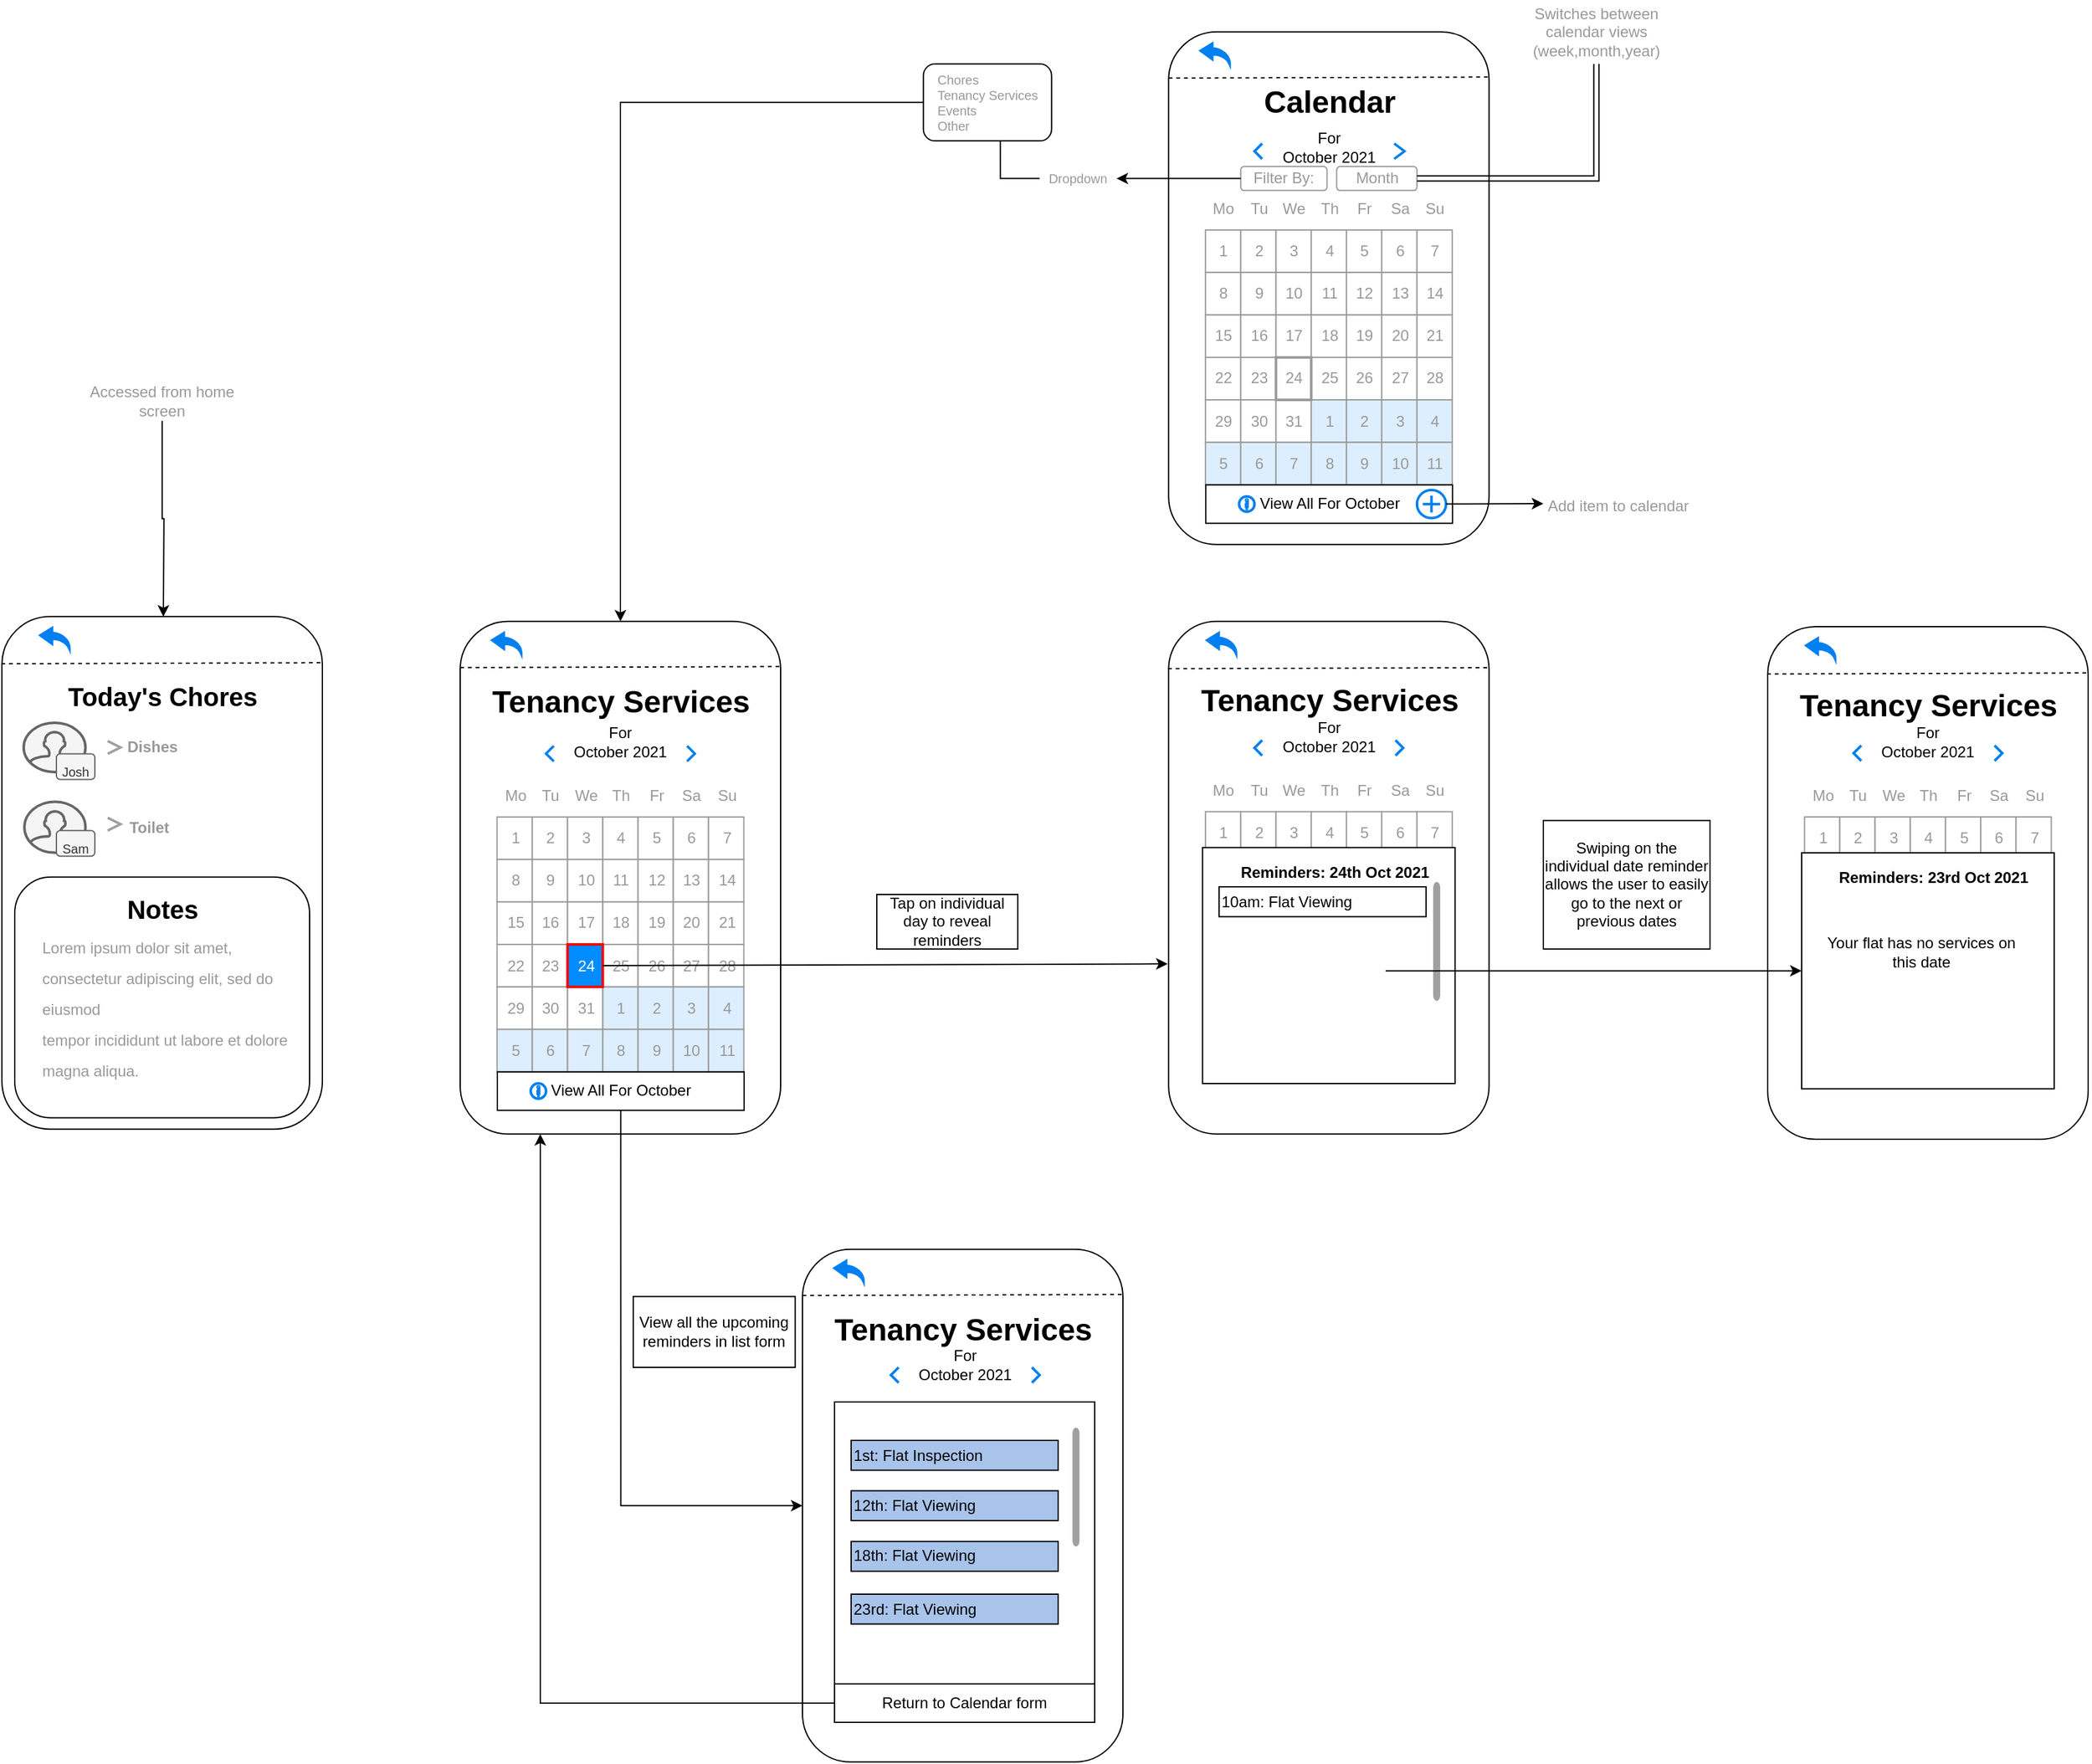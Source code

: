<mxfile version="15.5.4" type="device" pages="2"><diagram id="tsO6TUyFnIiszxUMkKCB" name="Managing Flat Viewings"><mxGraphModel dx="2971" dy="2419" grid="1" gridSize="10" guides="1" tooltips="1" connect="1" arrows="1" fold="1" page="1" pageScale="1" pageWidth="850" pageHeight="1100" math="0" shadow="0"><root><mxCell id="0"/><mxCell id="1" parent="0"/><mxCell id="vMvmFB8-F_u1PUpUGJrM-193" value="" style="rounded=1;whiteSpace=wrap;html=1;rotation=-90;" vertex="1" parent="1"><mxGeometry x="-1007.5" y="-7.93" width="400" height="250" as="geometry"/></mxCell><mxCell id="xqPJ5OS_W3DENHm5BT2u-295" value="" style="rounded=1;whiteSpace=wrap;html=1;rotation=-90;" parent="1" vertex="1"><mxGeometry x="-97.35" y="-4.07" width="400" height="250" as="geometry"/></mxCell><mxCell id="xqPJ5OS_W3DENHm5BT2u-296" value="" style="strokeWidth=1;shadow=0;dashed=0;align=center;html=1;shape=mxgraph.mockup.forms.rrect;rSize=5;strokeColor=none;fillColor=#ffffff;" parent="1" vertex="1"><mxGeometry x="-7.35" y="-41" width="230" height="290" as="geometry"/></mxCell><mxCell id="xqPJ5OS_W3DENHm5BT2u-300" value="Mo" style="strokeWidth=1;shadow=0;dashed=0;align=center;html=1;shape=mxgraph.mockup.forms.anchor;fontColor=#999999;" parent="xqPJ5OS_W3DENHm5BT2u-296" vertex="1"><mxGeometry x="13.75" y="77.21" width="27.5" height="33.143" as="geometry"/></mxCell><mxCell id="xqPJ5OS_W3DENHm5BT2u-301" value="Tu" style="strokeWidth=1;shadow=0;dashed=0;align=center;html=1;shape=mxgraph.mockup.forms.anchor;fontColor=#999999;" parent="xqPJ5OS_W3DENHm5BT2u-296" vertex="1"><mxGeometry x="41.25" y="77.21" width="27.5" height="33.143" as="geometry"/></mxCell><mxCell id="xqPJ5OS_W3DENHm5BT2u-302" value="We" style="strokeWidth=1;shadow=0;dashed=0;align=center;html=1;shape=mxgraph.mockup.forms.anchor;fontColor=#999999;" parent="xqPJ5OS_W3DENHm5BT2u-296" vertex="1"><mxGeometry x="68.75" y="77.21" width="27.5" height="33.143" as="geometry"/></mxCell><mxCell id="xqPJ5OS_W3DENHm5BT2u-303" value="Th" style="strokeWidth=1;shadow=0;dashed=0;align=center;html=1;shape=mxgraph.mockup.forms.anchor;fontColor=#999999;" parent="xqPJ5OS_W3DENHm5BT2u-296" vertex="1"><mxGeometry x="96.25" y="77.21" width="27.5" height="33.143" as="geometry"/></mxCell><mxCell id="xqPJ5OS_W3DENHm5BT2u-304" value="Fr" style="strokeWidth=1;shadow=0;dashed=0;align=center;html=1;shape=mxgraph.mockup.forms.anchor;fontColor=#999999;" parent="xqPJ5OS_W3DENHm5BT2u-296" vertex="1"><mxGeometry x="123.75" y="77.21" width="27.5" height="33.143" as="geometry"/></mxCell><mxCell id="xqPJ5OS_W3DENHm5BT2u-305" value="Sa" style="strokeWidth=1;shadow=0;dashed=0;align=center;html=1;shape=mxgraph.mockup.forms.anchor;fontColor=#999999;" parent="xqPJ5OS_W3DENHm5BT2u-296" vertex="1"><mxGeometry x="151.25" y="77.21" width="27.5" height="33.143" as="geometry"/></mxCell><mxCell id="xqPJ5OS_W3DENHm5BT2u-306" value="Su" style="strokeWidth=1;shadow=0;dashed=0;align=center;html=1;shape=mxgraph.mockup.forms.anchor;fontColor=#999999;" parent="xqPJ5OS_W3DENHm5BT2u-296" vertex="1"><mxGeometry x="178.75" y="77.21" width="27.5" height="33.143" as="geometry"/></mxCell><mxCell id="xqPJ5OS_W3DENHm5BT2u-307" value="1" style="strokeWidth=1;shadow=0;dashed=0;align=center;html=1;shape=mxgraph.mockup.forms.rrect;rSize=0;strokeColor=#999999;fontColor=#999999;" parent="xqPJ5OS_W3DENHm5BT2u-296" vertex="1"><mxGeometry x="13.75" y="110.353" width="27.5" height="33.143" as="geometry"/></mxCell><mxCell id="xqPJ5OS_W3DENHm5BT2u-308" value="2" style="strokeWidth=1;shadow=0;dashed=0;align=center;html=1;shape=mxgraph.mockup.forms.rrect;rSize=0;strokeColor=#999999;fontColor=#999999;" parent="xqPJ5OS_W3DENHm5BT2u-296" vertex="1"><mxGeometry x="41.25" y="110.353" width="27.5" height="33.143" as="geometry"/></mxCell><mxCell id="xqPJ5OS_W3DENHm5BT2u-309" value="3" style="strokeWidth=1;shadow=0;dashed=0;align=center;html=1;shape=mxgraph.mockup.forms.rrect;rSize=0;strokeColor=#999999;fontColor=#999999;" parent="xqPJ5OS_W3DENHm5BT2u-296" vertex="1"><mxGeometry x="68.75" y="110.353" width="27.5" height="33.143" as="geometry"/></mxCell><mxCell id="xqPJ5OS_W3DENHm5BT2u-310" value="4" style="strokeWidth=1;shadow=0;dashed=0;align=center;html=1;shape=mxgraph.mockup.forms.rrect;rSize=0;strokeColor=#999999;fontColor=#999999;" parent="xqPJ5OS_W3DENHm5BT2u-296" vertex="1"><mxGeometry x="96.25" y="110.353" width="27.5" height="33.143" as="geometry"/></mxCell><mxCell id="xqPJ5OS_W3DENHm5BT2u-311" value="5" style="strokeWidth=1;shadow=0;dashed=0;align=center;html=1;shape=mxgraph.mockup.forms.rrect;rSize=0;strokeColor=#999999;fontColor=#999999;" parent="xqPJ5OS_W3DENHm5BT2u-296" vertex="1"><mxGeometry x="123.75" y="110.353" width="27.5" height="33.143" as="geometry"/></mxCell><mxCell id="xqPJ5OS_W3DENHm5BT2u-312" value="6" style="strokeWidth=1;shadow=0;dashed=0;align=center;html=1;shape=mxgraph.mockup.forms.rrect;rSize=0;strokeColor=#999999;fontColor=#999999;" parent="xqPJ5OS_W3DENHm5BT2u-296" vertex="1"><mxGeometry x="151.25" y="110.353" width="27.5" height="33.143" as="geometry"/></mxCell><mxCell id="xqPJ5OS_W3DENHm5BT2u-313" value="7" style="strokeWidth=1;shadow=0;dashed=0;align=center;html=1;shape=mxgraph.mockup.forms.rrect;rSize=0;strokeColor=#999999;fontColor=#999999;" parent="xqPJ5OS_W3DENHm5BT2u-296" vertex="1"><mxGeometry x="178.75" y="110.353" width="27.5" height="33.143" as="geometry"/></mxCell><mxCell id="xqPJ5OS_W3DENHm5BT2u-314" value="8" style="strokeWidth=1;shadow=0;dashed=0;align=center;html=1;shape=mxgraph.mockup.forms.rrect;rSize=0;strokeColor=#999999;fontColor=#999999;" parent="xqPJ5OS_W3DENHm5BT2u-296" vertex="1"><mxGeometry x="13.75" y="143.496" width="27.5" height="33.143" as="geometry"/></mxCell><mxCell id="xqPJ5OS_W3DENHm5BT2u-315" value="9" style="strokeWidth=1;shadow=0;dashed=0;align=center;html=1;shape=mxgraph.mockup.forms.rrect;rSize=0;strokeColor=#999999;fontColor=#999999;" parent="xqPJ5OS_W3DENHm5BT2u-296" vertex="1"><mxGeometry x="41.25" y="143.496" width="27.5" height="33.143" as="geometry"/></mxCell><mxCell id="xqPJ5OS_W3DENHm5BT2u-316" value="10" style="strokeWidth=1;shadow=0;dashed=0;align=center;html=1;shape=mxgraph.mockup.forms.rrect;rSize=0;strokeColor=#999999;fontColor=#999999;" parent="xqPJ5OS_W3DENHm5BT2u-296" vertex="1"><mxGeometry x="68.75" y="143.496" width="27.5" height="33.143" as="geometry"/></mxCell><mxCell id="xqPJ5OS_W3DENHm5BT2u-317" value="11" style="strokeWidth=1;shadow=0;dashed=0;align=center;html=1;shape=mxgraph.mockup.forms.rrect;rSize=0;strokeColor=#999999;fontColor=#999999;" parent="xqPJ5OS_W3DENHm5BT2u-296" vertex="1"><mxGeometry x="96.25" y="143.496" width="27.5" height="33.143" as="geometry"/></mxCell><mxCell id="xqPJ5OS_W3DENHm5BT2u-318" value="12" style="strokeWidth=1;shadow=0;dashed=0;align=center;html=1;shape=mxgraph.mockup.forms.rrect;rSize=0;strokeColor=#999999;fontColor=#999999;" parent="xqPJ5OS_W3DENHm5BT2u-296" vertex="1"><mxGeometry x="123.75" y="143.496" width="27.5" height="33.143" as="geometry"/></mxCell><mxCell id="xqPJ5OS_W3DENHm5BT2u-319" value="13" style="strokeWidth=1;shadow=0;dashed=0;align=center;html=1;shape=mxgraph.mockup.forms.rrect;rSize=0;strokeColor=#999999;fontColor=#999999;" parent="xqPJ5OS_W3DENHm5BT2u-296" vertex="1"><mxGeometry x="151.25" y="143.496" width="27.5" height="33.143" as="geometry"/></mxCell><mxCell id="xqPJ5OS_W3DENHm5BT2u-320" value="14" style="strokeWidth=1;shadow=0;dashed=0;align=center;html=1;shape=mxgraph.mockup.forms.rrect;rSize=0;strokeColor=#999999;fontColor=#999999;" parent="xqPJ5OS_W3DENHm5BT2u-296" vertex="1"><mxGeometry x="178.75" y="143.496" width="27.5" height="33.143" as="geometry"/></mxCell><mxCell id="xqPJ5OS_W3DENHm5BT2u-321" value="15" style="strokeWidth=1;shadow=0;dashed=0;align=center;html=1;shape=mxgraph.mockup.forms.rrect;rSize=0;strokeColor=#999999;fontColor=#999999;" parent="xqPJ5OS_W3DENHm5BT2u-296" vertex="1"><mxGeometry x="13.75" y="176.639" width="27.5" height="33.143" as="geometry"/></mxCell><mxCell id="xqPJ5OS_W3DENHm5BT2u-322" value="16" style="strokeWidth=1;shadow=0;dashed=0;align=center;html=1;shape=mxgraph.mockup.forms.rrect;rSize=0;strokeColor=#999999;fontColor=#999999;" parent="xqPJ5OS_W3DENHm5BT2u-296" vertex="1"><mxGeometry x="41.25" y="176.639" width="27.5" height="33.143" as="geometry"/></mxCell><mxCell id="xqPJ5OS_W3DENHm5BT2u-323" value="17" style="strokeWidth=1;shadow=0;dashed=0;align=center;html=1;shape=mxgraph.mockup.forms.rrect;rSize=0;strokeColor=#999999;fontColor=#999999;" parent="xqPJ5OS_W3DENHm5BT2u-296" vertex="1"><mxGeometry x="68.75" y="176.639" width="27.5" height="33.143" as="geometry"/></mxCell><mxCell id="xqPJ5OS_W3DENHm5BT2u-324" value="18" style="strokeWidth=1;shadow=0;dashed=0;align=center;html=1;shape=mxgraph.mockup.forms.rrect;rSize=0;strokeColor=#999999;fontColor=#999999;" parent="xqPJ5OS_W3DENHm5BT2u-296" vertex="1"><mxGeometry x="96.25" y="176.639" width="27.5" height="33.143" as="geometry"/></mxCell><mxCell id="xqPJ5OS_W3DENHm5BT2u-325" value="19" style="strokeWidth=1;shadow=0;dashed=0;align=center;html=1;shape=mxgraph.mockup.forms.rrect;rSize=0;strokeColor=#999999;fontColor=#999999;" parent="xqPJ5OS_W3DENHm5BT2u-296" vertex="1"><mxGeometry x="123.75" y="176.639" width="27.5" height="33.143" as="geometry"/></mxCell><mxCell id="xqPJ5OS_W3DENHm5BT2u-326" value="20" style="strokeWidth=1;shadow=0;dashed=0;align=center;html=1;shape=mxgraph.mockup.forms.rrect;rSize=0;strokeColor=#999999;fontColor=#999999;" parent="xqPJ5OS_W3DENHm5BT2u-296" vertex="1"><mxGeometry x="151.25" y="176.639" width="27.5" height="33.143" as="geometry"/></mxCell><mxCell id="xqPJ5OS_W3DENHm5BT2u-327" value="21" style="strokeWidth=1;shadow=0;dashed=0;align=center;html=1;shape=mxgraph.mockup.forms.rrect;rSize=0;strokeColor=#999999;fontColor=#999999;" parent="xqPJ5OS_W3DENHm5BT2u-296" vertex="1"><mxGeometry x="178.75" y="176.639" width="27.5" height="33.143" as="geometry"/></mxCell><mxCell id="xqPJ5OS_W3DENHm5BT2u-328" value="22" style="strokeWidth=1;shadow=0;dashed=0;align=center;html=1;shape=mxgraph.mockup.forms.rrect;rSize=0;strokeColor=#999999;fontColor=#999999;" parent="xqPJ5OS_W3DENHm5BT2u-296" vertex="1"><mxGeometry x="13.75" y="209.781" width="27.5" height="33.143" as="geometry"/></mxCell><mxCell id="xqPJ5OS_W3DENHm5BT2u-329" value="23" style="strokeWidth=1;shadow=0;dashed=0;align=center;html=1;shape=mxgraph.mockup.forms.rrect;rSize=0;strokeColor=#999999;fontColor=#999999;" parent="xqPJ5OS_W3DENHm5BT2u-296" vertex="1"><mxGeometry x="41.25" y="209.781" width="27.5" height="33.143" as="geometry"/></mxCell><mxCell id="xqPJ5OS_W3DENHm5BT2u-330" value="25" style="strokeWidth=1;shadow=0;dashed=0;align=center;html=1;shape=mxgraph.mockup.forms.rrect;rSize=0;strokeColor=#999999;fontColor=#999999;" parent="xqPJ5OS_W3DENHm5BT2u-296" vertex="1"><mxGeometry x="96.25" y="209.781" width="27.5" height="33.143" as="geometry"/></mxCell><mxCell id="xqPJ5OS_W3DENHm5BT2u-331" value="26" style="strokeWidth=1;shadow=0;dashed=0;align=center;html=1;shape=mxgraph.mockup.forms.rrect;rSize=0;strokeColor=#999999;fontColor=#999999;" parent="xqPJ5OS_W3DENHm5BT2u-296" vertex="1"><mxGeometry x="123.75" y="209.781" width="27.5" height="33.143" as="geometry"/></mxCell><mxCell id="xqPJ5OS_W3DENHm5BT2u-332" value="27" style="strokeWidth=1;shadow=0;dashed=0;align=center;html=1;shape=mxgraph.mockup.forms.rrect;rSize=0;strokeColor=#999999;fontColor=#999999;" parent="xqPJ5OS_W3DENHm5BT2u-296" vertex="1"><mxGeometry x="151.25" y="209.781" width="27.5" height="33.143" as="geometry"/></mxCell><mxCell id="xqPJ5OS_W3DENHm5BT2u-333" value="28" style="strokeWidth=1;shadow=0;dashed=0;align=center;html=1;shape=mxgraph.mockup.forms.rrect;rSize=0;strokeColor=#999999;fontColor=#999999;" parent="xqPJ5OS_W3DENHm5BT2u-296" vertex="1"><mxGeometry x="178.75" y="209.781" width="27.5" height="33.143" as="geometry"/></mxCell><mxCell id="xqPJ5OS_W3DENHm5BT2u-334" value="29" style="strokeWidth=1;shadow=0;dashed=0;align=center;html=1;shape=mxgraph.mockup.forms.rrect;rSize=0;strokeColor=#999999;fontColor=#999999;" parent="xqPJ5OS_W3DENHm5BT2u-296" vertex="1"><mxGeometry x="13.75" y="242.924" width="27.5" height="33.143" as="geometry"/></mxCell><mxCell id="xqPJ5OS_W3DENHm5BT2u-335" value="30" style="strokeWidth=1;shadow=0;dashed=0;align=center;html=1;shape=mxgraph.mockup.forms.rrect;rSize=0;strokeColor=#999999;fontColor=#999999;" parent="xqPJ5OS_W3DENHm5BT2u-296" vertex="1"><mxGeometry x="41.25" y="242.924" width="27.5" height="33.143" as="geometry"/></mxCell><mxCell id="xqPJ5OS_W3DENHm5BT2u-336" value="31" style="strokeWidth=1;shadow=0;dashed=0;align=center;html=1;shape=mxgraph.mockup.forms.rrect;rSize=0;strokeColor=#999999;fontColor=#999999;" parent="xqPJ5OS_W3DENHm5BT2u-296" vertex="1"><mxGeometry x="68.75" y="242.924" width="27.5" height="33.143" as="geometry"/></mxCell><mxCell id="xqPJ5OS_W3DENHm5BT2u-337" value="1" style="strokeWidth=1;shadow=0;dashed=0;align=center;html=1;shape=mxgraph.mockup.forms.rrect;rSize=0;strokeColor=#999999;fontColor=#999999;fillColor=#ddeeff;" parent="xqPJ5OS_W3DENHm5BT2u-296" vertex="1"><mxGeometry x="96.25" y="242.924" width="27.5" height="33.143" as="geometry"/></mxCell><mxCell id="xqPJ5OS_W3DENHm5BT2u-338" value="2" style="strokeWidth=1;shadow=0;dashed=0;align=center;html=1;shape=mxgraph.mockup.forms.rrect;rSize=0;strokeColor=#999999;fontColor=#999999;fillColor=#ddeeff;" parent="xqPJ5OS_W3DENHm5BT2u-296" vertex="1"><mxGeometry x="123.75" y="242.924" width="27.5" height="33.143" as="geometry"/></mxCell><mxCell id="xqPJ5OS_W3DENHm5BT2u-339" value="3" style="strokeWidth=1;shadow=0;dashed=0;align=center;html=1;shape=mxgraph.mockup.forms.rrect;rSize=0;strokeColor=#999999;fontColor=#999999;fillColor=#ddeeff;" parent="xqPJ5OS_W3DENHm5BT2u-296" vertex="1"><mxGeometry x="151.25" y="242.924" width="27.5" height="33.143" as="geometry"/></mxCell><mxCell id="xqPJ5OS_W3DENHm5BT2u-340" value="4" style="strokeWidth=1;shadow=0;dashed=0;align=center;html=1;shape=mxgraph.mockup.forms.rrect;rSize=0;strokeColor=#999999;fontColor=#999999;fillColor=#ddeeff;" parent="xqPJ5OS_W3DENHm5BT2u-296" vertex="1"><mxGeometry x="178.75" y="242.924" width="27.5" height="33.143" as="geometry"/></mxCell><mxCell id="xqPJ5OS_W3DENHm5BT2u-341" value="5" style="strokeWidth=1;shadow=0;dashed=0;align=center;html=1;shape=mxgraph.mockup.forms.rrect;rSize=0;strokeColor=#999999;fontColor=#999999;fillColor=#ddeeff;" parent="xqPJ5OS_W3DENHm5BT2u-296" vertex="1"><mxGeometry x="13.75" y="276.067" width="27.5" height="33.143" as="geometry"/></mxCell><mxCell id="xqPJ5OS_W3DENHm5BT2u-342" value="6" style="strokeWidth=1;shadow=0;dashed=0;align=center;html=1;shape=mxgraph.mockup.forms.rrect;rSize=0;strokeColor=#999999;fontColor=#999999;fillColor=#ddeeff;" parent="xqPJ5OS_W3DENHm5BT2u-296" vertex="1"><mxGeometry x="41.25" y="276.067" width="27.5" height="33.143" as="geometry"/></mxCell><mxCell id="xqPJ5OS_W3DENHm5BT2u-343" value="7" style="strokeWidth=1;shadow=0;dashed=0;align=center;html=1;shape=mxgraph.mockup.forms.rrect;rSize=0;strokeColor=#999999;fontColor=#999999;fillColor=#ddeeff;" parent="xqPJ5OS_W3DENHm5BT2u-296" vertex="1"><mxGeometry x="68.75" y="276.067" width="27.5" height="33.143" as="geometry"/></mxCell><mxCell id="xqPJ5OS_W3DENHm5BT2u-344" value="8" style="strokeWidth=1;shadow=0;dashed=0;align=center;html=1;shape=mxgraph.mockup.forms.rrect;rSize=0;strokeColor=#999999;fontColor=#999999;fillColor=#ddeeff;" parent="xqPJ5OS_W3DENHm5BT2u-296" vertex="1"><mxGeometry x="96.25" y="276.067" width="27.5" height="33.143" as="geometry"/></mxCell><mxCell id="xqPJ5OS_W3DENHm5BT2u-345" value="9" style="strokeWidth=1;shadow=0;dashed=0;align=center;html=1;shape=mxgraph.mockup.forms.rrect;rSize=0;strokeColor=#999999;fontColor=#999999;fillColor=#ddeeff;" parent="xqPJ5OS_W3DENHm5BT2u-296" vertex="1"><mxGeometry x="123.75" y="276.067" width="27.5" height="33.143" as="geometry"/></mxCell><mxCell id="xqPJ5OS_W3DENHm5BT2u-346" value="10" style="strokeWidth=1;shadow=0;dashed=0;align=center;html=1;shape=mxgraph.mockup.forms.rrect;rSize=0;strokeColor=#999999;fontColor=#999999;fillColor=#ddeeff;" parent="xqPJ5OS_W3DENHm5BT2u-296" vertex="1"><mxGeometry x="151.25" y="276.067" width="27.5" height="33.143" as="geometry"/></mxCell><mxCell id="xqPJ5OS_W3DENHm5BT2u-347" value="11" style="strokeWidth=1;shadow=0;dashed=0;align=center;html=1;shape=mxgraph.mockup.forms.rrect;rSize=0;strokeColor=#999999;fontColor=#999999;fillColor=#ddeeff;" parent="xqPJ5OS_W3DENHm5BT2u-296" vertex="1"><mxGeometry x="178.75" y="276.067" width="27.5" height="33.143" as="geometry"/></mxCell><mxCell id="xqPJ5OS_W3DENHm5BT2u-348" value="24" style="strokeWidth=1;shadow=0;dashed=0;align=center;html=1;shape=mxgraph.mockup.forms.rrect;rSize=0;strokeColor=#ff0000;fontColor=#ffffff;strokeWidth=2;fillColor=#008cff;" parent="xqPJ5OS_W3DENHm5BT2u-296" vertex="1"><mxGeometry x="68.75" y="209.781" width="27.5" height="33.143" as="geometry"/></mxCell><mxCell id="xqPJ5OS_W3DENHm5BT2u-361" value="Tenancy Services" style="text;strokeColor=none;fillColor=none;html=1;fontSize=24;fontStyle=1;verticalAlign=middle;align=center;" parent="xqPJ5OS_W3DENHm5BT2u-296" vertex="1"><mxGeometry x="-10" y="4.07" width="240" height="40" as="geometry"/></mxCell><mxCell id="xqPJ5OS_W3DENHm5BT2u-362" value="" style="html=1;verticalLabelPosition=bottom;labelBackgroundColor=#ffffff;verticalAlign=top;shadow=0;dashed=0;strokeWidth=2;shape=mxgraph.ios7.misc.right;strokeColor=#0080f0;fontSize=12;fillColor=none;" parent="xqPJ5OS_W3DENHm5BT2u-296" vertex="1"><mxGeometry x="162" y="54.64" width="6" height="12" as="geometry"/></mxCell><mxCell id="xqPJ5OS_W3DENHm5BT2u-363" value="" style="html=1;verticalLabelPosition=bottom;labelBackgroundColor=#ffffff;verticalAlign=top;shadow=0;dashed=0;strokeWidth=2;shape=mxgraph.ios7.misc.left;strokeColor=#0080f0;fontSize=12;fillColor=none;" parent="xqPJ5OS_W3DENHm5BT2u-296" vertex="1"><mxGeometry x="52" y="54.64" width="6" height="12" as="geometry"/></mxCell><mxCell id="xqPJ5OS_W3DENHm5BT2u-457" value="For&lt;br&gt;October 2021" style="text;html=1;strokeColor=none;fillColor=none;align=center;verticalAlign=middle;whiteSpace=wrap;rounded=0;fontSize=12;" parent="xqPJ5OS_W3DENHm5BT2u-296" vertex="1"><mxGeometry x="12" y="36.64" width="196" height="30" as="geometry"/></mxCell><mxCell id="xqPJ5OS_W3DENHm5BT2u-6" value="" style="rounded=1;whiteSpace=wrap;html=1;rotation=-90;" parent="1" vertex="1"><mxGeometry x="-650" y="-4.07" width="400" height="250" as="geometry"/></mxCell><mxCell id="xqPJ5OS_W3DENHm5BT2u-11" value="" style="strokeWidth=1;shadow=0;dashed=0;align=center;html=1;shape=mxgraph.mockup.forms.rrect;rSize=5;strokeColor=none;fillColor=#ffffff;" parent="1" vertex="1"><mxGeometry x="-560" y="-6" width="220" height="308.4" as="geometry"/></mxCell><mxCell id="xqPJ5OS_W3DENHm5BT2u-15" value="Mo" style="strokeWidth=1;shadow=0;dashed=0;align=center;html=1;shape=mxgraph.mockup.forms.anchor;fontColor=#999999;" parent="xqPJ5OS_W3DENHm5BT2u-11" vertex="1"><mxGeometry x="13.75" y="46.4" width="27.5" height="33.143" as="geometry"/></mxCell><mxCell id="xqPJ5OS_W3DENHm5BT2u-16" value="Tu" style="strokeWidth=1;shadow=0;dashed=0;align=center;html=1;shape=mxgraph.mockup.forms.anchor;fontColor=#999999;" parent="xqPJ5OS_W3DENHm5BT2u-11" vertex="1"><mxGeometry x="41.25" y="46.4" width="27.5" height="33.143" as="geometry"/></mxCell><mxCell id="xqPJ5OS_W3DENHm5BT2u-17" value="We" style="strokeWidth=1;shadow=0;dashed=0;align=center;html=1;shape=mxgraph.mockup.forms.anchor;fontColor=#999999;" parent="xqPJ5OS_W3DENHm5BT2u-11" vertex="1"><mxGeometry x="68.75" y="46.4" width="27.5" height="33.143" as="geometry"/></mxCell><mxCell id="xqPJ5OS_W3DENHm5BT2u-18" value="Th" style="strokeWidth=1;shadow=0;dashed=0;align=center;html=1;shape=mxgraph.mockup.forms.anchor;fontColor=#999999;" parent="xqPJ5OS_W3DENHm5BT2u-11" vertex="1"><mxGeometry x="96.25" y="46.4" width="27.5" height="33.143" as="geometry"/></mxCell><mxCell id="xqPJ5OS_W3DENHm5BT2u-19" value="Fr" style="strokeWidth=1;shadow=0;dashed=0;align=center;html=1;shape=mxgraph.mockup.forms.anchor;fontColor=#999999;" parent="xqPJ5OS_W3DENHm5BT2u-11" vertex="1"><mxGeometry x="123.75" y="46.4" width="27.5" height="33.143" as="geometry"/></mxCell><mxCell id="xqPJ5OS_W3DENHm5BT2u-20" value="Sa" style="strokeWidth=1;shadow=0;dashed=0;align=center;html=1;shape=mxgraph.mockup.forms.anchor;fontColor=#999999;" parent="xqPJ5OS_W3DENHm5BT2u-11" vertex="1"><mxGeometry x="151.25" y="46.4" width="27.5" height="33.143" as="geometry"/></mxCell><mxCell id="xqPJ5OS_W3DENHm5BT2u-21" value="Su" style="strokeWidth=1;shadow=0;dashed=0;align=center;html=1;shape=mxgraph.mockup.forms.anchor;fontColor=#999999;" parent="xqPJ5OS_W3DENHm5BT2u-11" vertex="1"><mxGeometry x="178.75" y="46.4" width="27.5" height="33.143" as="geometry"/></mxCell><mxCell id="xqPJ5OS_W3DENHm5BT2u-22" value="1" style="strokeWidth=1;shadow=0;dashed=0;align=center;html=1;shape=mxgraph.mockup.forms.rrect;rSize=0;strokeColor=#999999;fontColor=#999999;" parent="xqPJ5OS_W3DENHm5BT2u-11" vertex="1"><mxGeometry x="13.75" y="79.543" width="27.5" height="33.143" as="geometry"/></mxCell><mxCell id="xqPJ5OS_W3DENHm5BT2u-23" value="2" style="strokeWidth=1;shadow=0;dashed=0;align=center;html=1;shape=mxgraph.mockup.forms.rrect;rSize=0;strokeColor=#999999;fontColor=#999999;" parent="xqPJ5OS_W3DENHm5BT2u-11" vertex="1"><mxGeometry x="41.25" y="79.543" width="27.5" height="33.143" as="geometry"/></mxCell><mxCell id="xqPJ5OS_W3DENHm5BT2u-24" value="3" style="strokeWidth=1;shadow=0;dashed=0;align=center;html=1;shape=mxgraph.mockup.forms.rrect;rSize=0;strokeColor=#999999;fontColor=#999999;" parent="xqPJ5OS_W3DENHm5BT2u-11" vertex="1"><mxGeometry x="68.75" y="79.543" width="27.5" height="33.143" as="geometry"/></mxCell><mxCell id="xqPJ5OS_W3DENHm5BT2u-25" value="4" style="strokeWidth=1;shadow=0;dashed=0;align=center;html=1;shape=mxgraph.mockup.forms.rrect;rSize=0;strokeColor=#999999;fontColor=#999999;" parent="xqPJ5OS_W3DENHm5BT2u-11" vertex="1"><mxGeometry x="96.25" y="79.543" width="27.5" height="33.143" as="geometry"/></mxCell><mxCell id="xqPJ5OS_W3DENHm5BT2u-26" value="5" style="strokeWidth=1;shadow=0;dashed=0;align=center;html=1;shape=mxgraph.mockup.forms.rrect;rSize=0;strokeColor=#999999;fontColor=#999999;" parent="xqPJ5OS_W3DENHm5BT2u-11" vertex="1"><mxGeometry x="123.75" y="79.543" width="27.5" height="33.143" as="geometry"/></mxCell><mxCell id="xqPJ5OS_W3DENHm5BT2u-27" value="6" style="strokeWidth=1;shadow=0;dashed=0;align=center;html=1;shape=mxgraph.mockup.forms.rrect;rSize=0;strokeColor=#999999;fontColor=#999999;" parent="xqPJ5OS_W3DENHm5BT2u-11" vertex="1"><mxGeometry x="151.25" y="79.543" width="27.5" height="33.143" as="geometry"/></mxCell><mxCell id="xqPJ5OS_W3DENHm5BT2u-28" value="7" style="strokeWidth=1;shadow=0;dashed=0;align=center;html=1;shape=mxgraph.mockup.forms.rrect;rSize=0;strokeColor=#999999;fontColor=#999999;" parent="xqPJ5OS_W3DENHm5BT2u-11" vertex="1"><mxGeometry x="178.75" y="79.543" width="27.5" height="33.143" as="geometry"/></mxCell><mxCell id="xqPJ5OS_W3DENHm5BT2u-29" value="8" style="strokeWidth=1;shadow=0;dashed=0;align=center;html=1;shape=mxgraph.mockup.forms.rrect;rSize=0;strokeColor=#999999;fontColor=#999999;" parent="xqPJ5OS_W3DENHm5BT2u-11" vertex="1"><mxGeometry x="13.75" y="112.686" width="27.5" height="33.143" as="geometry"/></mxCell><mxCell id="xqPJ5OS_W3DENHm5BT2u-30" value="9" style="strokeWidth=1;shadow=0;dashed=0;align=center;html=1;shape=mxgraph.mockup.forms.rrect;rSize=0;strokeColor=#999999;fontColor=#999999;" parent="xqPJ5OS_W3DENHm5BT2u-11" vertex="1"><mxGeometry x="41.25" y="112.686" width="27.5" height="33.143" as="geometry"/></mxCell><mxCell id="xqPJ5OS_W3DENHm5BT2u-31" value="10" style="strokeWidth=1;shadow=0;dashed=0;align=center;html=1;shape=mxgraph.mockup.forms.rrect;rSize=0;strokeColor=#999999;fontColor=#999999;" parent="xqPJ5OS_W3DENHm5BT2u-11" vertex="1"><mxGeometry x="68.75" y="112.686" width="27.5" height="33.143" as="geometry"/></mxCell><mxCell id="xqPJ5OS_W3DENHm5BT2u-32" value="11" style="strokeWidth=1;shadow=0;dashed=0;align=center;html=1;shape=mxgraph.mockup.forms.rrect;rSize=0;strokeColor=#999999;fontColor=#999999;" parent="xqPJ5OS_W3DENHm5BT2u-11" vertex="1"><mxGeometry x="96.25" y="112.686" width="27.5" height="33.143" as="geometry"/></mxCell><mxCell id="xqPJ5OS_W3DENHm5BT2u-33" value="12" style="strokeWidth=1;shadow=0;dashed=0;align=center;html=1;shape=mxgraph.mockup.forms.rrect;rSize=0;strokeColor=#999999;fontColor=#999999;" parent="xqPJ5OS_W3DENHm5BT2u-11" vertex="1"><mxGeometry x="123.75" y="112.686" width="27.5" height="33.143" as="geometry"/></mxCell><mxCell id="xqPJ5OS_W3DENHm5BT2u-34" value="13" style="strokeWidth=1;shadow=0;dashed=0;align=center;html=1;shape=mxgraph.mockup.forms.rrect;rSize=0;strokeColor=#999999;fontColor=#999999;" parent="xqPJ5OS_W3DENHm5BT2u-11" vertex="1"><mxGeometry x="151.25" y="112.686" width="27.5" height="33.143" as="geometry"/></mxCell><mxCell id="xqPJ5OS_W3DENHm5BT2u-35" value="14" style="strokeWidth=1;shadow=0;dashed=0;align=center;html=1;shape=mxgraph.mockup.forms.rrect;rSize=0;strokeColor=#999999;fontColor=#999999;" parent="xqPJ5OS_W3DENHm5BT2u-11" vertex="1"><mxGeometry x="178.75" y="112.686" width="27.5" height="33.143" as="geometry"/></mxCell><mxCell id="xqPJ5OS_W3DENHm5BT2u-36" value="15" style="strokeWidth=1;shadow=0;dashed=0;align=center;html=1;shape=mxgraph.mockup.forms.rrect;rSize=0;strokeColor=#999999;fontColor=#999999;" parent="xqPJ5OS_W3DENHm5BT2u-11" vertex="1"><mxGeometry x="13.75" y="145.829" width="27.5" height="33.143" as="geometry"/></mxCell><mxCell id="xqPJ5OS_W3DENHm5BT2u-37" value="16" style="strokeWidth=1;shadow=0;dashed=0;align=center;html=1;shape=mxgraph.mockup.forms.rrect;rSize=0;strokeColor=#999999;fontColor=#999999;" parent="xqPJ5OS_W3DENHm5BT2u-11" vertex="1"><mxGeometry x="41.25" y="145.829" width="27.5" height="33.143" as="geometry"/></mxCell><mxCell id="xqPJ5OS_W3DENHm5BT2u-38" value="17" style="strokeWidth=1;shadow=0;dashed=0;align=center;html=1;shape=mxgraph.mockup.forms.rrect;rSize=0;strokeColor=#999999;fontColor=#999999;" parent="xqPJ5OS_W3DENHm5BT2u-11" vertex="1"><mxGeometry x="68.75" y="145.829" width="27.5" height="33.143" as="geometry"/></mxCell><mxCell id="xqPJ5OS_W3DENHm5BT2u-39" value="18" style="strokeWidth=1;shadow=0;dashed=0;align=center;html=1;shape=mxgraph.mockup.forms.rrect;rSize=0;strokeColor=#999999;fontColor=#999999;" parent="xqPJ5OS_W3DENHm5BT2u-11" vertex="1"><mxGeometry x="96.25" y="145.829" width="27.5" height="33.143" as="geometry"/></mxCell><mxCell id="xqPJ5OS_W3DENHm5BT2u-40" value="19" style="strokeWidth=1;shadow=0;dashed=0;align=center;html=1;shape=mxgraph.mockup.forms.rrect;rSize=0;strokeColor=#999999;fontColor=#999999;" parent="xqPJ5OS_W3DENHm5BT2u-11" vertex="1"><mxGeometry x="123.75" y="145.829" width="27.5" height="33.143" as="geometry"/></mxCell><mxCell id="xqPJ5OS_W3DENHm5BT2u-41" value="20" style="strokeWidth=1;shadow=0;dashed=0;align=center;html=1;shape=mxgraph.mockup.forms.rrect;rSize=0;strokeColor=#999999;fontColor=#999999;" parent="xqPJ5OS_W3DENHm5BT2u-11" vertex="1"><mxGeometry x="151.25" y="145.829" width="27.5" height="33.143" as="geometry"/></mxCell><mxCell id="xqPJ5OS_W3DENHm5BT2u-42" value="21" style="strokeWidth=1;shadow=0;dashed=0;align=center;html=1;shape=mxgraph.mockup.forms.rrect;rSize=0;strokeColor=#999999;fontColor=#999999;" parent="xqPJ5OS_W3DENHm5BT2u-11" vertex="1"><mxGeometry x="178.75" y="145.829" width="27.5" height="33.143" as="geometry"/></mxCell><mxCell id="xqPJ5OS_W3DENHm5BT2u-43" value="22" style="strokeWidth=1;shadow=0;dashed=0;align=center;html=1;shape=mxgraph.mockup.forms.rrect;rSize=0;strokeColor=#999999;fontColor=#999999;" parent="xqPJ5OS_W3DENHm5BT2u-11" vertex="1"><mxGeometry x="13.75" y="178.971" width="27.5" height="33.143" as="geometry"/></mxCell><mxCell id="xqPJ5OS_W3DENHm5BT2u-44" value="23" style="strokeWidth=1;shadow=0;dashed=0;align=center;html=1;shape=mxgraph.mockup.forms.rrect;rSize=0;strokeColor=#999999;fontColor=#999999;" parent="xqPJ5OS_W3DENHm5BT2u-11" vertex="1"><mxGeometry x="41.25" y="178.971" width="27.5" height="33.143" as="geometry"/></mxCell><mxCell id="xqPJ5OS_W3DENHm5BT2u-45" value="25" style="strokeWidth=1;shadow=0;dashed=0;align=center;html=1;shape=mxgraph.mockup.forms.rrect;rSize=0;strokeColor=#999999;fontColor=#999999;" parent="xqPJ5OS_W3DENHm5BT2u-11" vertex="1"><mxGeometry x="96.25" y="178.971" width="27.5" height="33.143" as="geometry"/></mxCell><mxCell id="xqPJ5OS_W3DENHm5BT2u-46" value="26" style="strokeWidth=1;shadow=0;dashed=0;align=center;html=1;shape=mxgraph.mockup.forms.rrect;rSize=0;strokeColor=#999999;fontColor=#999999;" parent="xqPJ5OS_W3DENHm5BT2u-11" vertex="1"><mxGeometry x="123.75" y="178.971" width="27.5" height="33.143" as="geometry"/></mxCell><mxCell id="xqPJ5OS_W3DENHm5BT2u-47" value="27" style="strokeWidth=1;shadow=0;dashed=0;align=center;html=1;shape=mxgraph.mockup.forms.rrect;rSize=0;strokeColor=#999999;fontColor=#999999;" parent="xqPJ5OS_W3DENHm5BT2u-11" vertex="1"><mxGeometry x="151.25" y="178.971" width="27.5" height="33.143" as="geometry"/></mxCell><mxCell id="xqPJ5OS_W3DENHm5BT2u-48" value="28" style="strokeWidth=1;shadow=0;dashed=0;align=center;html=1;shape=mxgraph.mockup.forms.rrect;rSize=0;strokeColor=#999999;fontColor=#999999;" parent="xqPJ5OS_W3DENHm5BT2u-11" vertex="1"><mxGeometry x="178.75" y="178.971" width="27.5" height="33.143" as="geometry"/></mxCell><mxCell id="xqPJ5OS_W3DENHm5BT2u-49" value="29" style="strokeWidth=1;shadow=0;dashed=0;align=center;html=1;shape=mxgraph.mockup.forms.rrect;rSize=0;strokeColor=#999999;fontColor=#999999;" parent="xqPJ5OS_W3DENHm5BT2u-11" vertex="1"><mxGeometry x="13.75" y="212.114" width="27.5" height="33.143" as="geometry"/></mxCell><mxCell id="xqPJ5OS_W3DENHm5BT2u-50" value="30" style="strokeWidth=1;shadow=0;dashed=0;align=center;html=1;shape=mxgraph.mockup.forms.rrect;rSize=0;strokeColor=#999999;fontColor=#999999;" parent="xqPJ5OS_W3DENHm5BT2u-11" vertex="1"><mxGeometry x="41.25" y="212.114" width="27.5" height="33.143" as="geometry"/></mxCell><mxCell id="xqPJ5OS_W3DENHm5BT2u-51" value="31" style="strokeWidth=1;shadow=0;dashed=0;align=center;html=1;shape=mxgraph.mockup.forms.rrect;rSize=0;strokeColor=#999999;fontColor=#999999;" parent="xqPJ5OS_W3DENHm5BT2u-11" vertex="1"><mxGeometry x="68.75" y="212.114" width="27.5" height="33.143" as="geometry"/></mxCell><mxCell id="xqPJ5OS_W3DENHm5BT2u-52" value="1" style="strokeWidth=1;shadow=0;dashed=0;align=center;html=1;shape=mxgraph.mockup.forms.rrect;rSize=0;strokeColor=#999999;fontColor=#999999;fillColor=#ddeeff;" parent="xqPJ5OS_W3DENHm5BT2u-11" vertex="1"><mxGeometry x="96.25" y="212.114" width="27.5" height="33.143" as="geometry"/></mxCell><mxCell id="xqPJ5OS_W3DENHm5BT2u-53" value="2" style="strokeWidth=1;shadow=0;dashed=0;align=center;html=1;shape=mxgraph.mockup.forms.rrect;rSize=0;strokeColor=#999999;fontColor=#999999;fillColor=#ddeeff;" parent="xqPJ5OS_W3DENHm5BT2u-11" vertex="1"><mxGeometry x="123.75" y="212.114" width="27.5" height="33.143" as="geometry"/></mxCell><mxCell id="xqPJ5OS_W3DENHm5BT2u-54" value="3" style="strokeWidth=1;shadow=0;dashed=0;align=center;html=1;shape=mxgraph.mockup.forms.rrect;rSize=0;strokeColor=#999999;fontColor=#999999;fillColor=#ddeeff;" parent="xqPJ5OS_W3DENHm5BT2u-11" vertex="1"><mxGeometry x="151.25" y="212.114" width="27.5" height="33.143" as="geometry"/></mxCell><mxCell id="xqPJ5OS_W3DENHm5BT2u-55" value="4" style="strokeWidth=1;shadow=0;dashed=0;align=center;html=1;shape=mxgraph.mockup.forms.rrect;rSize=0;strokeColor=#999999;fontColor=#999999;fillColor=#ddeeff;" parent="xqPJ5OS_W3DENHm5BT2u-11" vertex="1"><mxGeometry x="178.75" y="212.114" width="27.5" height="33.143" as="geometry"/></mxCell><mxCell id="xqPJ5OS_W3DENHm5BT2u-56" value="5" style="strokeWidth=1;shadow=0;dashed=0;align=center;html=1;shape=mxgraph.mockup.forms.rrect;rSize=0;strokeColor=#999999;fontColor=#999999;fillColor=#ddeeff;" parent="xqPJ5OS_W3DENHm5BT2u-11" vertex="1"><mxGeometry x="13.75" y="245.257" width="27.5" height="33.143" as="geometry"/></mxCell><mxCell id="xqPJ5OS_W3DENHm5BT2u-57" value="6" style="strokeWidth=1;shadow=0;dashed=0;align=center;html=1;shape=mxgraph.mockup.forms.rrect;rSize=0;strokeColor=#999999;fontColor=#999999;fillColor=#ddeeff;" parent="xqPJ5OS_W3DENHm5BT2u-11" vertex="1"><mxGeometry x="41.25" y="245.257" width="27.5" height="33.143" as="geometry"/></mxCell><mxCell id="xqPJ5OS_W3DENHm5BT2u-58" value="7" style="strokeWidth=1;shadow=0;dashed=0;align=center;html=1;shape=mxgraph.mockup.forms.rrect;rSize=0;strokeColor=#999999;fontColor=#999999;fillColor=#ddeeff;" parent="xqPJ5OS_W3DENHm5BT2u-11" vertex="1"><mxGeometry x="68.75" y="245.257" width="27.5" height="33.143" as="geometry"/></mxCell><mxCell id="xqPJ5OS_W3DENHm5BT2u-59" value="8" style="strokeWidth=1;shadow=0;dashed=0;align=center;html=1;shape=mxgraph.mockup.forms.rrect;rSize=0;strokeColor=#999999;fontColor=#999999;fillColor=#ddeeff;" parent="xqPJ5OS_W3DENHm5BT2u-11" vertex="1"><mxGeometry x="96.25" y="245.257" width="27.5" height="33.143" as="geometry"/></mxCell><mxCell id="xqPJ5OS_W3DENHm5BT2u-60" value="9" style="strokeWidth=1;shadow=0;dashed=0;align=center;html=1;shape=mxgraph.mockup.forms.rrect;rSize=0;strokeColor=#999999;fontColor=#999999;fillColor=#ddeeff;" parent="xqPJ5OS_W3DENHm5BT2u-11" vertex="1"><mxGeometry x="123.75" y="245.257" width="27.5" height="33.143" as="geometry"/></mxCell><mxCell id="xqPJ5OS_W3DENHm5BT2u-61" value="10" style="strokeWidth=1;shadow=0;dashed=0;align=center;html=1;shape=mxgraph.mockup.forms.rrect;rSize=0;strokeColor=#999999;fontColor=#999999;fillColor=#ddeeff;" parent="xqPJ5OS_W3DENHm5BT2u-11" vertex="1"><mxGeometry x="151.25" y="245.257" width="27.5" height="33.143" as="geometry"/></mxCell><mxCell id="xqPJ5OS_W3DENHm5BT2u-62" value="11" style="strokeWidth=1;shadow=0;dashed=0;align=center;html=1;shape=mxgraph.mockup.forms.rrect;rSize=0;strokeColor=#999999;fontColor=#999999;fillColor=#ddeeff;" parent="xqPJ5OS_W3DENHm5BT2u-11" vertex="1"><mxGeometry x="178.75" y="245.257" width="27.5" height="33.143" as="geometry"/></mxCell><mxCell id="xqPJ5OS_W3DENHm5BT2u-63" value="24" style="strokeWidth=1;shadow=0;dashed=0;align=center;html=1;shape=mxgraph.mockup.forms.rrect;rSize=0;strokeColor=#ff0000;fontColor=#ffffff;strokeWidth=2;fillColor=#008cff;" parent="xqPJ5OS_W3DENHm5BT2u-11" vertex="1"><mxGeometry x="68.75" y="178.971" width="27.5" height="33.143" as="geometry"/></mxCell><mxCell id="xqPJ5OS_W3DENHm5BT2u-358" value="" style="html=1;verticalLabelPosition=bottom;labelBackgroundColor=#ffffff;verticalAlign=top;shadow=0;dashed=0;strokeWidth=2;shape=mxgraph.ios7.misc.right;strokeColor=#0080f0;fontSize=12;fillColor=none;" parent="xqPJ5OS_W3DENHm5BT2u-11" vertex="1"><mxGeometry x="162" y="24.07" width="6" height="12" as="geometry"/></mxCell><mxCell id="xqPJ5OS_W3DENHm5BT2u-359" value="" style="html=1;verticalLabelPosition=bottom;labelBackgroundColor=#ffffff;verticalAlign=top;shadow=0;dashed=0;strokeWidth=2;shape=mxgraph.ios7.misc.left;strokeColor=#0080f0;fontSize=12;fillColor=none;" parent="xqPJ5OS_W3DENHm5BT2u-11" vertex="1"><mxGeometry x="52" y="24.07" width="6" height="12" as="geometry"/></mxCell><mxCell id="xqPJ5OS_W3DENHm5BT2u-371" value="View All For October" style="text;html=1;strokeColor=default;fillColor=none;align=center;verticalAlign=middle;whiteSpace=wrap;rounded=0;fontSize=12;" parent="xqPJ5OS_W3DENHm5BT2u-11" vertex="1"><mxGeometry x="14" y="278.4" width="192.5" height="30" as="geometry"/></mxCell><mxCell id="xqPJ5OS_W3DENHm5BT2u-373" value="" style="html=1;verticalLabelPosition=bottom;align=center;labelBackgroundColor=#ffffff;verticalAlign=top;strokeWidth=2;strokeColor=#0080F0;shadow=0;dashed=0;shape=mxgraph.ios7.icons.info;fontSize=12;fillColor=none;" parent="xqPJ5OS_W3DENHm5BT2u-11" vertex="1"><mxGeometry x="40" y="287.4" width="12" height="12" as="geometry"/></mxCell><mxCell id="xqPJ5OS_W3DENHm5BT2u-456" value="For&lt;br&gt;October 2021" style="text;html=1;strokeColor=none;fillColor=none;align=center;verticalAlign=middle;whiteSpace=wrap;rounded=0;fontSize=12;" parent="xqPJ5OS_W3DENHm5BT2u-11" vertex="1"><mxGeometry x="12" y="6.07" width="196" height="30" as="geometry"/></mxCell><mxCell id="xqPJ5OS_W3DENHm5BT2u-118" value="" style="endArrow=classic;html=1;rounded=0;entryX=0.292;entryY=-0.003;entryDx=0;entryDy=0;entryPerimeter=0;" parent="1" source="xqPJ5OS_W3DENHm5BT2u-63" edge="1"><mxGeometry width="50" height="50" relative="1" as="geometry"><mxPoint x="-250" y="204" as="sourcePoint"/><mxPoint x="-23.1" y="188.13" as="targetPoint"/></mxGeometry></mxCell><mxCell id="xqPJ5OS_W3DENHm5BT2u-122" value="Tap on individual day to reveal reminders&lt;br&gt;" style="text;html=1;strokeColor=default;fillColor=none;align=center;verticalAlign=middle;whiteSpace=wrap;rounded=0;" parent="1" vertex="1"><mxGeometry x="-250" y="134" width="110" height="42.55" as="geometry"/></mxCell><mxCell id="xqPJ5OS_W3DENHm5BT2u-121" value="" style="rounded=0;whiteSpace=wrap;html=1;rotation=90;" parent="1" vertex="1"><mxGeometry x="10.56" y="90.94" width="184.16" height="197.01" as="geometry"/></mxCell><mxCell id="xqPJ5OS_W3DENHm5BT2u-128" value="10am: Flat Viewing" style="text;html=1;strokeColor=default;fillColor=none;align=left;verticalAlign=middle;whiteSpace=wrap;rounded=0;fontSize=12;" parent="1" vertex="1"><mxGeometry x="17.028" y="128.02" width="161.467" height="23.284" as="geometry"/></mxCell><mxCell id="xqPJ5OS_W3DENHm5BT2u-124" value="&lt;div style=&quot;text-align: left&quot;&gt;&lt;font style=&quot;font-size: 12px&quot;&gt;Reminders: 24th Oct&lt;/font&gt;&lt;font&gt;&lt;span style=&quot;font-size: 11px&quot;&gt;&amp;nbsp;&lt;/span&gt;&lt;font style=&quot;font-size: 12px&quot;&gt;2021&lt;/font&gt;&lt;/font&gt;&lt;/div&gt;" style="text;strokeColor=none;fillColor=none;html=1;fontSize=24;fontStyle=1;verticalAlign=middle;align=center;" parent="1" vertex="1"><mxGeometry x="17.028" y="109.812" width="179.79" height="6.566" as="geometry"/></mxCell><mxCell id="xqPJ5OS_W3DENHm5BT2u-126" value="" style="html=1;verticalLabelPosition=bottom;labelBackgroundColor=#ffffff;verticalAlign=top;shadow=0;dashed=0;strokeWidth=2;shape=mxgraph.ios7.misc.scroll_(vertical);fillColor=#a0a0a0;fontSize=12;" parent="1" vertex="1"><mxGeometry x="184.046" y="124.21" width="5.497" height="92.825" as="geometry"/></mxCell><mxCell id="xqPJ5OS_W3DENHm5BT2u-351" value="" style="shape=image;html=1;verticalAlign=top;verticalLabelPosition=bottom;labelBackgroundColor=#ffffff;imageAspect=0;aspect=fixed;image=https://cdn1.iconfinder.com/data/icons/feather-2/24/x-circle-128.png;fontSize=12;strokeColor=default;" parent="1" vertex="1"><mxGeometry x="10" y="104.1" width="18" height="18" as="geometry"/></mxCell><mxCell id="xqPJ5OS_W3DENHm5BT2u-360" value="Tenancy Services" style="text;strokeColor=none;fillColor=none;html=1;fontSize=24;fontStyle=1;verticalAlign=middle;align=center;" parent="1" vertex="1"><mxGeometry x="-570" y="-36" width="240" height="40" as="geometry"/></mxCell><mxCell id="xqPJ5OS_W3DENHm5BT2u-364" value="" style="html=1;verticalLabelPosition=bottom;align=center;labelBackgroundColor=#ffffff;verticalAlign=top;strokeWidth=2;strokeColor=#0080F0;shadow=0;dashed=0;shape=mxgraph.ios7.icons.back;fontSize=12;fillColor=#0080F0;" parent="1" vertex="1"><mxGeometry x="7.68" y="-70" width="22.65" height="15.93" as="geometry"/></mxCell><mxCell id="xqPJ5OS_W3DENHm5BT2u-365" value="" style="html=1;verticalLabelPosition=bottom;align=center;labelBackgroundColor=#ffffff;verticalAlign=top;strokeWidth=2;strokeColor=#0080F0;shadow=0;dashed=0;shape=mxgraph.ios7.icons.back;fontSize=12;fillColor=#0080F0;" parent="1" vertex="1"><mxGeometry x="-550" y="-70" width="22.65" height="15.93" as="geometry"/></mxCell><mxCell id="xqPJ5OS_W3DENHm5BT2u-367" value="" style="endArrow=none;dashed=1;html=1;rounded=0;fontSize=12;exitX=0.91;exitY=0;exitDx=0;exitDy=0;exitPerimeter=0;entryX=0.912;entryY=1.004;entryDx=0;entryDy=0;entryPerimeter=0;" parent="1" source="xqPJ5OS_W3DENHm5BT2u-6" target="xqPJ5OS_W3DENHm5BT2u-6" edge="1"><mxGeometry width="50" height="50" relative="1" as="geometry"><mxPoint x="-90" y="80" as="sourcePoint"/><mxPoint x="-40" y="30" as="targetPoint"/></mxGeometry></mxCell><mxCell id="xqPJ5OS_W3DENHm5BT2u-369" value="" style="endArrow=none;dashed=1;html=1;rounded=0;fontSize=12;exitX=0.91;exitY=0;exitDx=0;exitDy=0;exitPerimeter=0;entryX=0.912;entryY=1.004;entryDx=0;entryDy=0;entryPerimeter=0;" parent="1" edge="1"><mxGeometry width="50" height="50" relative="1" as="geometry"><mxPoint x="-22.85" y="-42.2" as="sourcePoint"/><mxPoint x="228.15" y="-43.0" as="targetPoint"/></mxGeometry></mxCell><mxCell id="xqPJ5OS_W3DENHm5BT2u-374" value="" style="rounded=1;whiteSpace=wrap;html=1;rotation=-90;" parent="1" vertex="1"><mxGeometry x="-382.97" y="485.93" width="400" height="250" as="geometry"/></mxCell><mxCell id="xqPJ5OS_W3DENHm5BT2u-430" value="Tenancy Services" style="text;strokeColor=none;fillColor=none;html=1;fontSize=24;fontStyle=1;verticalAlign=middle;align=center;" parent="1" vertex="1"><mxGeometry x="-302.97" y="454" width="240" height="40" as="geometry"/></mxCell><mxCell id="xqPJ5OS_W3DENHm5BT2u-431" value="" style="html=1;verticalLabelPosition=bottom;align=center;labelBackgroundColor=#ffffff;verticalAlign=top;strokeWidth=2;strokeColor=#0080F0;shadow=0;dashed=0;shape=mxgraph.ios7.icons.back;fontSize=12;fillColor=#0080F0;" parent="1" vertex="1"><mxGeometry x="-282.97" y="420" width="22.65" height="15.93" as="geometry"/></mxCell><mxCell id="xqPJ5OS_W3DENHm5BT2u-432" value="" style="endArrow=none;dashed=1;html=1;rounded=0;fontSize=12;exitX=0.91;exitY=0;exitDx=0;exitDy=0;exitPerimeter=0;entryX=0.912;entryY=1.004;entryDx=0;entryDy=0;entryPerimeter=0;" parent="1" source="xqPJ5OS_W3DENHm5BT2u-374" target="xqPJ5OS_W3DENHm5BT2u-374" edge="1"><mxGeometry width="50" height="50" relative="1" as="geometry"><mxPoint x="177.03" y="570" as="sourcePoint"/><mxPoint x="227.03" y="520" as="targetPoint"/></mxGeometry></mxCell><mxCell id="xqPJ5OS_W3DENHm5BT2u-434" value="For&lt;br&gt;October 2021" style="text;html=1;strokeColor=none;fillColor=none;align=center;verticalAlign=middle;whiteSpace=wrap;rounded=0;fontSize=12;" parent="1" vertex="1"><mxGeometry x="-279.48" y="485.93" width="196" height="30" as="geometry"/></mxCell><mxCell id="xqPJ5OS_W3DENHm5BT2u-436" value="" style="edgeStyle=segmentEdgeStyle;endArrow=classic;html=1;rounded=0;fontSize=12;entryX=0.5;entryY=0;entryDx=0;entryDy=0;exitX=0.5;exitY=1;exitDx=0;exitDy=0;" parent="1" source="xqPJ5OS_W3DENHm5BT2u-371" target="xqPJ5OS_W3DENHm5BT2u-374" edge="1"><mxGeometry width="50" height="50" relative="1" as="geometry"><mxPoint x="-510" y="430" as="sourcePoint"/><mxPoint x="-460" y="380" as="targetPoint"/><Array as="points"><mxPoint x="-450" y="611"/></Array></mxGeometry></mxCell><mxCell id="xqPJ5OS_W3DENHm5BT2u-437" value="View all the upcoming reminders in list form" style="text;html=1;strokeColor=default;fillColor=none;align=center;verticalAlign=middle;whiteSpace=wrap;rounded=0;" parent="1" vertex="1"><mxGeometry x="-440" y="447.73" width="126.33" height="55.27" as="geometry"/></mxCell><mxCell id="xqPJ5OS_W3DENHm5BT2u-438" value="" style="rounded=0;whiteSpace=wrap;html=1;fontSize=12;strokeColor=default;fillColor=none;align=left;" parent="1" vertex="1"><mxGeometry x="-282.97" y="530" width="202.97" height="250" as="geometry"/></mxCell><mxCell id="xqPJ5OS_W3DENHm5BT2u-439" value="" style="html=1;verticalLabelPosition=bottom;labelBackgroundColor=#ffffff;verticalAlign=top;shadow=0;dashed=0;strokeWidth=2;shape=mxgraph.ios7.misc.scroll_(vertical);fillColor=#a0a0a0;fontSize=12;" parent="1" vertex="1"><mxGeometry x="-97.354" y="550.0" width="5.497" height="92.825" as="geometry"/></mxCell><mxCell id="xqPJ5OS_W3DENHm5BT2u-440" value="1st: Flat Inspection" style="text;html=1;strokeColor=default;fillColor=#A9C4EB;align=left;verticalAlign=middle;whiteSpace=wrap;rounded=0;fontSize=12;" parent="1" vertex="1"><mxGeometry x="-270.002" y="560.0" width="161.467" height="23.284" as="geometry"/></mxCell><mxCell id="xqPJ5OS_W3DENHm5BT2u-441" value="12th: Flat Viewing" style="text;html=1;strokeColor=default;fillColor=#A9C4EB;align=left;verticalAlign=middle;whiteSpace=wrap;rounded=0;fontSize=12;" parent="1" vertex="1"><mxGeometry x="-270.002" y="599.29" width="161.467" height="23.284" as="geometry"/></mxCell><mxCell id="xqPJ5OS_W3DENHm5BT2u-442" value="18th: Flat Viewing" style="text;html=1;strokeColor=default;fillColor=#A9C4EB;align=left;verticalAlign=middle;whiteSpace=wrap;rounded=0;fontSize=12;" parent="1" vertex="1"><mxGeometry x="-270.002" y="638.83" width="161.467" height="23.284" as="geometry"/></mxCell><mxCell id="xqPJ5OS_W3DENHm5BT2u-443" value="23rd: Flat Viewing" style="text;html=1;strokeColor=default;fillColor=#A9C4EB;align=left;verticalAlign=middle;whiteSpace=wrap;rounded=0;fontSize=12;" parent="1" vertex="1"><mxGeometry x="-270.002" y="680.0" width="161.467" height="23.284" as="geometry"/></mxCell><mxCell id="xqPJ5OS_W3DENHm5BT2u-445" value="" style="html=1;verticalLabelPosition=bottom;labelBackgroundColor=#ffffff;verticalAlign=top;shadow=0;dashed=0;strokeWidth=2;shape=mxgraph.ios7.misc.right;strokeColor=#0080f0;fontSize=12;fillColor=none;" parent="1" vertex="1"><mxGeometry x="-128.97" y="503" width="6" height="12" as="geometry"/></mxCell><mxCell id="xqPJ5OS_W3DENHm5BT2u-446" value="" style="html=1;verticalLabelPosition=bottom;labelBackgroundColor=#ffffff;verticalAlign=top;shadow=0;dashed=0;strokeWidth=2;shape=mxgraph.ios7.misc.left;strokeColor=#0080f0;fontSize=12;fillColor=none;" parent="1" vertex="1"><mxGeometry x="-238.97" y="503" width="6" height="12" as="geometry"/></mxCell><mxCell id="xqPJ5OS_W3DENHm5BT2u-454" value="Return to Calendar form" style="text;html=1;strokeColor=default;fillColor=none;align=center;verticalAlign=middle;whiteSpace=wrap;rounded=0;fontSize=12;" parent="1" vertex="1"><mxGeometry x="-282.97" y="750" width="202.97" height="30" as="geometry"/></mxCell><mxCell id="xqPJ5OS_W3DENHm5BT2u-455" value="" style="edgeStyle=segmentEdgeStyle;endArrow=classic;html=1;rounded=0;fontSize=12;exitX=0;exitY=0.5;exitDx=0;exitDy=0;entryX=0;entryY=0.25;entryDx=0;entryDy=0;" parent="1" source="xqPJ5OS_W3DENHm5BT2u-454" target="xqPJ5OS_W3DENHm5BT2u-6" edge="1"><mxGeometry width="50" height="50" relative="1" as="geometry"><mxPoint x="-150" y="360" as="sourcePoint"/><mxPoint x="-100" y="310" as="targetPoint"/></mxGeometry></mxCell><mxCell id="RZV0504OPJ5yAjffY7---1" value="" style="rounded=1;whiteSpace=wrap;html=1;rotation=-90;" parent="1" vertex="1"><mxGeometry x="370" y="0.05" width="400" height="250" as="geometry"/></mxCell><mxCell id="RZV0504OPJ5yAjffY7---2" value="" style="strokeWidth=1;shadow=0;dashed=0;align=center;html=1;shape=mxgraph.mockup.forms.rrect;rSize=5;strokeColor=none;fillColor=#ffffff;" parent="1" vertex="1"><mxGeometry x="460" y="-36.88" width="230" height="290" as="geometry"/></mxCell><mxCell id="RZV0504OPJ5yAjffY7---3" value="Mo" style="strokeWidth=1;shadow=0;dashed=0;align=center;html=1;shape=mxgraph.mockup.forms.anchor;fontColor=#999999;" parent="RZV0504OPJ5yAjffY7---2" vertex="1"><mxGeometry x="13.75" y="77.21" width="27.5" height="33.143" as="geometry"/></mxCell><mxCell id="RZV0504OPJ5yAjffY7---4" value="Tu" style="strokeWidth=1;shadow=0;dashed=0;align=center;html=1;shape=mxgraph.mockup.forms.anchor;fontColor=#999999;" parent="RZV0504OPJ5yAjffY7---2" vertex="1"><mxGeometry x="41.25" y="77.21" width="27.5" height="33.143" as="geometry"/></mxCell><mxCell id="RZV0504OPJ5yAjffY7---5" value="We" style="strokeWidth=1;shadow=0;dashed=0;align=center;html=1;shape=mxgraph.mockup.forms.anchor;fontColor=#999999;" parent="RZV0504OPJ5yAjffY7---2" vertex="1"><mxGeometry x="68.75" y="77.21" width="27.5" height="33.143" as="geometry"/></mxCell><mxCell id="RZV0504OPJ5yAjffY7---6" value="Th" style="strokeWidth=1;shadow=0;dashed=0;align=center;html=1;shape=mxgraph.mockup.forms.anchor;fontColor=#999999;" parent="RZV0504OPJ5yAjffY7---2" vertex="1"><mxGeometry x="96.25" y="77.21" width="27.5" height="33.143" as="geometry"/></mxCell><mxCell id="RZV0504OPJ5yAjffY7---7" value="Fr" style="strokeWidth=1;shadow=0;dashed=0;align=center;html=1;shape=mxgraph.mockup.forms.anchor;fontColor=#999999;" parent="RZV0504OPJ5yAjffY7---2" vertex="1"><mxGeometry x="123.75" y="77.21" width="27.5" height="33.143" as="geometry"/></mxCell><mxCell id="RZV0504OPJ5yAjffY7---8" value="Sa" style="strokeWidth=1;shadow=0;dashed=0;align=center;html=1;shape=mxgraph.mockup.forms.anchor;fontColor=#999999;" parent="RZV0504OPJ5yAjffY7---2" vertex="1"><mxGeometry x="151.25" y="77.21" width="27.5" height="33.143" as="geometry"/></mxCell><mxCell id="RZV0504OPJ5yAjffY7---9" value="Su" style="strokeWidth=1;shadow=0;dashed=0;align=center;html=1;shape=mxgraph.mockup.forms.anchor;fontColor=#999999;" parent="RZV0504OPJ5yAjffY7---2" vertex="1"><mxGeometry x="178.75" y="77.21" width="27.5" height="33.143" as="geometry"/></mxCell><mxCell id="RZV0504OPJ5yAjffY7---10" value="1" style="strokeWidth=1;shadow=0;dashed=0;align=center;html=1;shape=mxgraph.mockup.forms.rrect;rSize=0;strokeColor=#999999;fontColor=#999999;" parent="RZV0504OPJ5yAjffY7---2" vertex="1"><mxGeometry x="13.75" y="110.353" width="27.5" height="33.143" as="geometry"/></mxCell><mxCell id="RZV0504OPJ5yAjffY7---11" value="2" style="strokeWidth=1;shadow=0;dashed=0;align=center;html=1;shape=mxgraph.mockup.forms.rrect;rSize=0;strokeColor=#999999;fontColor=#999999;" parent="RZV0504OPJ5yAjffY7---2" vertex="1"><mxGeometry x="41.25" y="110.353" width="27.5" height="33.143" as="geometry"/></mxCell><mxCell id="RZV0504OPJ5yAjffY7---12" value="3" style="strokeWidth=1;shadow=0;dashed=0;align=center;html=1;shape=mxgraph.mockup.forms.rrect;rSize=0;strokeColor=#999999;fontColor=#999999;" parent="RZV0504OPJ5yAjffY7---2" vertex="1"><mxGeometry x="68.75" y="110.353" width="27.5" height="33.143" as="geometry"/></mxCell><mxCell id="RZV0504OPJ5yAjffY7---13" value="4" style="strokeWidth=1;shadow=0;dashed=0;align=center;html=1;shape=mxgraph.mockup.forms.rrect;rSize=0;strokeColor=#999999;fontColor=#999999;" parent="RZV0504OPJ5yAjffY7---2" vertex="1"><mxGeometry x="96.25" y="110.353" width="27.5" height="33.143" as="geometry"/></mxCell><mxCell id="RZV0504OPJ5yAjffY7---14" value="5" style="strokeWidth=1;shadow=0;dashed=0;align=center;html=1;shape=mxgraph.mockup.forms.rrect;rSize=0;strokeColor=#999999;fontColor=#999999;" parent="RZV0504OPJ5yAjffY7---2" vertex="1"><mxGeometry x="123.75" y="110.353" width="27.5" height="33.143" as="geometry"/></mxCell><mxCell id="RZV0504OPJ5yAjffY7---15" value="6" style="strokeWidth=1;shadow=0;dashed=0;align=center;html=1;shape=mxgraph.mockup.forms.rrect;rSize=0;strokeColor=#999999;fontColor=#999999;" parent="RZV0504OPJ5yAjffY7---2" vertex="1"><mxGeometry x="151.25" y="110.353" width="27.5" height="33.143" as="geometry"/></mxCell><mxCell id="RZV0504OPJ5yAjffY7---16" value="7" style="strokeWidth=1;shadow=0;dashed=0;align=center;html=1;shape=mxgraph.mockup.forms.rrect;rSize=0;strokeColor=#999999;fontColor=#999999;" parent="RZV0504OPJ5yAjffY7---2" vertex="1"><mxGeometry x="178.75" y="110.353" width="27.5" height="33.143" as="geometry"/></mxCell><mxCell id="RZV0504OPJ5yAjffY7---17" value="8" style="strokeWidth=1;shadow=0;dashed=0;align=center;html=1;shape=mxgraph.mockup.forms.rrect;rSize=0;strokeColor=#999999;fontColor=#999999;" parent="RZV0504OPJ5yAjffY7---2" vertex="1"><mxGeometry x="13.75" y="143.496" width="27.5" height="33.143" as="geometry"/></mxCell><mxCell id="RZV0504OPJ5yAjffY7---18" value="9" style="strokeWidth=1;shadow=0;dashed=0;align=center;html=1;shape=mxgraph.mockup.forms.rrect;rSize=0;strokeColor=#999999;fontColor=#999999;" parent="RZV0504OPJ5yAjffY7---2" vertex="1"><mxGeometry x="41.25" y="143.496" width="27.5" height="33.143" as="geometry"/></mxCell><mxCell id="RZV0504OPJ5yAjffY7---19" value="10" style="strokeWidth=1;shadow=0;dashed=0;align=center;html=1;shape=mxgraph.mockup.forms.rrect;rSize=0;strokeColor=#999999;fontColor=#999999;" parent="RZV0504OPJ5yAjffY7---2" vertex="1"><mxGeometry x="68.75" y="143.496" width="27.5" height="33.143" as="geometry"/></mxCell><mxCell id="RZV0504OPJ5yAjffY7---20" value="11" style="strokeWidth=1;shadow=0;dashed=0;align=center;html=1;shape=mxgraph.mockup.forms.rrect;rSize=0;strokeColor=#999999;fontColor=#999999;" parent="RZV0504OPJ5yAjffY7---2" vertex="1"><mxGeometry x="96.25" y="143.496" width="27.5" height="33.143" as="geometry"/></mxCell><mxCell id="RZV0504OPJ5yAjffY7---21" value="12" style="strokeWidth=1;shadow=0;dashed=0;align=center;html=1;shape=mxgraph.mockup.forms.rrect;rSize=0;strokeColor=#999999;fontColor=#999999;" parent="RZV0504OPJ5yAjffY7---2" vertex="1"><mxGeometry x="123.75" y="143.496" width="27.5" height="33.143" as="geometry"/></mxCell><mxCell id="RZV0504OPJ5yAjffY7---22" value="13" style="strokeWidth=1;shadow=0;dashed=0;align=center;html=1;shape=mxgraph.mockup.forms.rrect;rSize=0;strokeColor=#999999;fontColor=#999999;" parent="RZV0504OPJ5yAjffY7---2" vertex="1"><mxGeometry x="151.25" y="143.496" width="27.5" height="33.143" as="geometry"/></mxCell><mxCell id="RZV0504OPJ5yAjffY7---23" value="14" style="strokeWidth=1;shadow=0;dashed=0;align=center;html=1;shape=mxgraph.mockup.forms.rrect;rSize=0;strokeColor=#999999;fontColor=#999999;" parent="RZV0504OPJ5yAjffY7---2" vertex="1"><mxGeometry x="178.75" y="143.496" width="27.5" height="33.143" as="geometry"/></mxCell><mxCell id="RZV0504OPJ5yAjffY7---24" value="15" style="strokeWidth=1;shadow=0;dashed=0;align=center;html=1;shape=mxgraph.mockup.forms.rrect;rSize=0;strokeColor=#999999;fontColor=#999999;" parent="RZV0504OPJ5yAjffY7---2" vertex="1"><mxGeometry x="13.75" y="176.639" width="27.5" height="33.143" as="geometry"/></mxCell><mxCell id="RZV0504OPJ5yAjffY7---25" value="16" style="strokeWidth=1;shadow=0;dashed=0;align=center;html=1;shape=mxgraph.mockup.forms.rrect;rSize=0;strokeColor=#999999;fontColor=#999999;" parent="RZV0504OPJ5yAjffY7---2" vertex="1"><mxGeometry x="41.25" y="176.639" width="27.5" height="33.143" as="geometry"/></mxCell><mxCell id="RZV0504OPJ5yAjffY7---26" value="17" style="strokeWidth=1;shadow=0;dashed=0;align=center;html=1;shape=mxgraph.mockup.forms.rrect;rSize=0;strokeColor=#999999;fontColor=#999999;" parent="RZV0504OPJ5yAjffY7---2" vertex="1"><mxGeometry x="68.75" y="176.639" width="27.5" height="33.143" as="geometry"/></mxCell><mxCell id="RZV0504OPJ5yAjffY7---27" value="18" style="strokeWidth=1;shadow=0;dashed=0;align=center;html=1;shape=mxgraph.mockup.forms.rrect;rSize=0;strokeColor=#999999;fontColor=#999999;" parent="RZV0504OPJ5yAjffY7---2" vertex="1"><mxGeometry x="96.25" y="176.639" width="27.5" height="33.143" as="geometry"/></mxCell><mxCell id="RZV0504OPJ5yAjffY7---28" value="19" style="strokeWidth=1;shadow=0;dashed=0;align=center;html=1;shape=mxgraph.mockup.forms.rrect;rSize=0;strokeColor=#999999;fontColor=#999999;" parent="RZV0504OPJ5yAjffY7---2" vertex="1"><mxGeometry x="123.75" y="176.639" width="27.5" height="33.143" as="geometry"/></mxCell><mxCell id="RZV0504OPJ5yAjffY7---29" value="20" style="strokeWidth=1;shadow=0;dashed=0;align=center;html=1;shape=mxgraph.mockup.forms.rrect;rSize=0;strokeColor=#999999;fontColor=#999999;" parent="RZV0504OPJ5yAjffY7---2" vertex="1"><mxGeometry x="151.25" y="176.639" width="27.5" height="33.143" as="geometry"/></mxCell><mxCell id="RZV0504OPJ5yAjffY7---30" value="21" style="strokeWidth=1;shadow=0;dashed=0;align=center;html=1;shape=mxgraph.mockup.forms.rrect;rSize=0;strokeColor=#999999;fontColor=#999999;" parent="RZV0504OPJ5yAjffY7---2" vertex="1"><mxGeometry x="178.75" y="176.639" width="27.5" height="33.143" as="geometry"/></mxCell><mxCell id="RZV0504OPJ5yAjffY7---31" value="22" style="strokeWidth=1;shadow=0;dashed=0;align=center;html=1;shape=mxgraph.mockup.forms.rrect;rSize=0;strokeColor=#999999;fontColor=#999999;" parent="RZV0504OPJ5yAjffY7---2" vertex="1"><mxGeometry x="13.75" y="209.781" width="27.5" height="33.143" as="geometry"/></mxCell><mxCell id="RZV0504OPJ5yAjffY7---32" value="23" style="strokeWidth=1;shadow=0;dashed=0;align=center;html=1;shape=mxgraph.mockup.forms.rrect;rSize=0;strokeColor=#999999;fontColor=#999999;" parent="RZV0504OPJ5yAjffY7---2" vertex="1"><mxGeometry x="41.25" y="209.781" width="27.5" height="33.143" as="geometry"/></mxCell><mxCell id="RZV0504OPJ5yAjffY7---33" value="25" style="strokeWidth=1;shadow=0;dashed=0;align=center;html=1;shape=mxgraph.mockup.forms.rrect;rSize=0;strokeColor=#999999;fontColor=#999999;" parent="RZV0504OPJ5yAjffY7---2" vertex="1"><mxGeometry x="96.25" y="209.781" width="27.5" height="33.143" as="geometry"/></mxCell><mxCell id="RZV0504OPJ5yAjffY7---34" value="26" style="strokeWidth=1;shadow=0;dashed=0;align=center;html=1;shape=mxgraph.mockup.forms.rrect;rSize=0;strokeColor=#999999;fontColor=#999999;" parent="RZV0504OPJ5yAjffY7---2" vertex="1"><mxGeometry x="123.75" y="209.781" width="27.5" height="33.143" as="geometry"/></mxCell><mxCell id="RZV0504OPJ5yAjffY7---35" value="27" style="strokeWidth=1;shadow=0;dashed=0;align=center;html=1;shape=mxgraph.mockup.forms.rrect;rSize=0;strokeColor=#999999;fontColor=#999999;" parent="RZV0504OPJ5yAjffY7---2" vertex="1"><mxGeometry x="151.25" y="209.781" width="27.5" height="33.143" as="geometry"/></mxCell><mxCell id="RZV0504OPJ5yAjffY7---36" value="28" style="strokeWidth=1;shadow=0;dashed=0;align=center;html=1;shape=mxgraph.mockup.forms.rrect;rSize=0;strokeColor=#999999;fontColor=#999999;" parent="RZV0504OPJ5yAjffY7---2" vertex="1"><mxGeometry x="178.75" y="209.781" width="27.5" height="33.143" as="geometry"/></mxCell><mxCell id="RZV0504OPJ5yAjffY7---37" value="29" style="strokeWidth=1;shadow=0;dashed=0;align=center;html=1;shape=mxgraph.mockup.forms.rrect;rSize=0;strokeColor=#999999;fontColor=#999999;" parent="RZV0504OPJ5yAjffY7---2" vertex="1"><mxGeometry x="13.75" y="242.924" width="27.5" height="33.143" as="geometry"/></mxCell><mxCell id="RZV0504OPJ5yAjffY7---38" value="30" style="strokeWidth=1;shadow=0;dashed=0;align=center;html=1;shape=mxgraph.mockup.forms.rrect;rSize=0;strokeColor=#999999;fontColor=#999999;" parent="RZV0504OPJ5yAjffY7---2" vertex="1"><mxGeometry x="41.25" y="242.924" width="27.5" height="33.143" as="geometry"/></mxCell><mxCell id="RZV0504OPJ5yAjffY7---39" value="31" style="strokeWidth=1;shadow=0;dashed=0;align=center;html=1;shape=mxgraph.mockup.forms.rrect;rSize=0;strokeColor=#999999;fontColor=#999999;" parent="RZV0504OPJ5yAjffY7---2" vertex="1"><mxGeometry x="68.75" y="242.924" width="27.5" height="33.143" as="geometry"/></mxCell><mxCell id="RZV0504OPJ5yAjffY7---40" value="1" style="strokeWidth=1;shadow=0;dashed=0;align=center;html=1;shape=mxgraph.mockup.forms.rrect;rSize=0;strokeColor=#999999;fontColor=#999999;fillColor=#ddeeff;" parent="RZV0504OPJ5yAjffY7---2" vertex="1"><mxGeometry x="96.25" y="242.924" width="27.5" height="33.143" as="geometry"/></mxCell><mxCell id="RZV0504OPJ5yAjffY7---41" value="2" style="strokeWidth=1;shadow=0;dashed=0;align=center;html=1;shape=mxgraph.mockup.forms.rrect;rSize=0;strokeColor=#999999;fontColor=#999999;fillColor=#ddeeff;" parent="RZV0504OPJ5yAjffY7---2" vertex="1"><mxGeometry x="123.75" y="242.924" width="27.5" height="33.143" as="geometry"/></mxCell><mxCell id="RZV0504OPJ5yAjffY7---42" value="3" style="strokeWidth=1;shadow=0;dashed=0;align=center;html=1;shape=mxgraph.mockup.forms.rrect;rSize=0;strokeColor=#999999;fontColor=#999999;fillColor=#ddeeff;" parent="RZV0504OPJ5yAjffY7---2" vertex="1"><mxGeometry x="151.25" y="242.924" width="27.5" height="33.143" as="geometry"/></mxCell><mxCell id="RZV0504OPJ5yAjffY7---43" value="4" style="strokeWidth=1;shadow=0;dashed=0;align=center;html=1;shape=mxgraph.mockup.forms.rrect;rSize=0;strokeColor=#999999;fontColor=#999999;fillColor=#ddeeff;" parent="RZV0504OPJ5yAjffY7---2" vertex="1"><mxGeometry x="178.75" y="242.924" width="27.5" height="33.143" as="geometry"/></mxCell><mxCell id="RZV0504OPJ5yAjffY7---44" value="5" style="strokeWidth=1;shadow=0;dashed=0;align=center;html=1;shape=mxgraph.mockup.forms.rrect;rSize=0;strokeColor=#999999;fontColor=#999999;fillColor=#ddeeff;" parent="RZV0504OPJ5yAjffY7---2" vertex="1"><mxGeometry x="13.75" y="276.067" width="27.5" height="33.143" as="geometry"/></mxCell><mxCell id="RZV0504OPJ5yAjffY7---45" value="6" style="strokeWidth=1;shadow=0;dashed=0;align=center;html=1;shape=mxgraph.mockup.forms.rrect;rSize=0;strokeColor=#999999;fontColor=#999999;fillColor=#ddeeff;" parent="RZV0504OPJ5yAjffY7---2" vertex="1"><mxGeometry x="41.25" y="276.067" width="27.5" height="33.143" as="geometry"/></mxCell><mxCell id="RZV0504OPJ5yAjffY7---46" value="7" style="strokeWidth=1;shadow=0;dashed=0;align=center;html=1;shape=mxgraph.mockup.forms.rrect;rSize=0;strokeColor=#999999;fontColor=#999999;fillColor=#ddeeff;" parent="RZV0504OPJ5yAjffY7---2" vertex="1"><mxGeometry x="68.75" y="276.067" width="27.5" height="33.143" as="geometry"/></mxCell><mxCell id="RZV0504OPJ5yAjffY7---47" value="8" style="strokeWidth=1;shadow=0;dashed=0;align=center;html=1;shape=mxgraph.mockup.forms.rrect;rSize=0;strokeColor=#999999;fontColor=#999999;fillColor=#ddeeff;" parent="RZV0504OPJ5yAjffY7---2" vertex="1"><mxGeometry x="96.25" y="276.067" width="27.5" height="33.143" as="geometry"/></mxCell><mxCell id="RZV0504OPJ5yAjffY7---48" value="9" style="strokeWidth=1;shadow=0;dashed=0;align=center;html=1;shape=mxgraph.mockup.forms.rrect;rSize=0;strokeColor=#999999;fontColor=#999999;fillColor=#ddeeff;" parent="RZV0504OPJ5yAjffY7---2" vertex="1"><mxGeometry x="123.75" y="276.067" width="27.5" height="33.143" as="geometry"/></mxCell><mxCell id="RZV0504OPJ5yAjffY7---49" value="10" style="strokeWidth=1;shadow=0;dashed=0;align=center;html=1;shape=mxgraph.mockup.forms.rrect;rSize=0;strokeColor=#999999;fontColor=#999999;fillColor=#ddeeff;" parent="RZV0504OPJ5yAjffY7---2" vertex="1"><mxGeometry x="151.25" y="276.067" width="27.5" height="33.143" as="geometry"/></mxCell><mxCell id="RZV0504OPJ5yAjffY7---50" value="11" style="strokeWidth=1;shadow=0;dashed=0;align=center;html=1;shape=mxgraph.mockup.forms.rrect;rSize=0;strokeColor=#999999;fontColor=#999999;fillColor=#ddeeff;" parent="RZV0504OPJ5yAjffY7---2" vertex="1"><mxGeometry x="178.75" y="276.067" width="27.5" height="33.143" as="geometry"/></mxCell><mxCell id="RZV0504OPJ5yAjffY7---51" value="24" style="strokeWidth=1;shadow=0;dashed=0;align=center;html=1;shape=mxgraph.mockup.forms.rrect;rSize=0;strokeColor=#ff0000;fontColor=#ffffff;strokeWidth=2;fillColor=#008cff;" parent="RZV0504OPJ5yAjffY7---2" vertex="1"><mxGeometry x="68.75" y="209.781" width="27.5" height="33.143" as="geometry"/></mxCell><mxCell id="RZV0504OPJ5yAjffY7---52" value="Tenancy Services" style="text;strokeColor=none;fillColor=none;html=1;fontSize=24;fontStyle=1;verticalAlign=middle;align=center;" parent="RZV0504OPJ5yAjffY7---2" vertex="1"><mxGeometry x="-10" y="4.07" width="240" height="40" as="geometry"/></mxCell><mxCell id="RZV0504OPJ5yAjffY7---53" value="" style="html=1;verticalLabelPosition=bottom;labelBackgroundColor=#ffffff;verticalAlign=top;shadow=0;dashed=0;strokeWidth=2;shape=mxgraph.ios7.misc.right;strokeColor=#0080f0;fontSize=12;fillColor=none;" parent="RZV0504OPJ5yAjffY7---2" vertex="1"><mxGeometry x="162" y="54.64" width="6" height="12" as="geometry"/></mxCell><mxCell id="RZV0504OPJ5yAjffY7---54" value="" style="html=1;verticalLabelPosition=bottom;labelBackgroundColor=#ffffff;verticalAlign=top;shadow=0;dashed=0;strokeWidth=2;shape=mxgraph.ios7.misc.left;strokeColor=#0080f0;fontSize=12;fillColor=none;" parent="RZV0504OPJ5yAjffY7---2" vertex="1"><mxGeometry x="52" y="54.64" width="6" height="12" as="geometry"/></mxCell><mxCell id="RZV0504OPJ5yAjffY7---55" value="For&lt;br&gt;October 2021" style="text;html=1;strokeColor=none;fillColor=none;align=center;verticalAlign=middle;whiteSpace=wrap;rounded=0;fontSize=12;" parent="RZV0504OPJ5yAjffY7---2" vertex="1"><mxGeometry x="12" y="36.64" width="196" height="30" as="geometry"/></mxCell><mxCell id="RZV0504OPJ5yAjffY7---56" value="" style="rounded=0;whiteSpace=wrap;html=1;rotation=90;" parent="1" vertex="1"><mxGeometry x="477.91" y="95.06" width="184.16" height="197.01" as="geometry"/></mxCell><mxCell id="RZV0504OPJ5yAjffY7---58" value="&lt;div style=&quot;text-align: left&quot;&gt;&lt;font style=&quot;font-size: 12px&quot;&gt;Reminders: 23rd Oct&lt;/font&gt;&lt;font&gt;&lt;span style=&quot;font-size: 11px&quot;&gt;&amp;nbsp;&lt;/span&gt;&lt;font style=&quot;font-size: 12px&quot;&gt;2021&lt;/font&gt;&lt;/font&gt;&lt;/div&gt;" style="text;strokeColor=none;fillColor=none;html=1;fontSize=24;fontStyle=1;verticalAlign=middle;align=center;" parent="1" vertex="1"><mxGeometry x="484.378" y="113.932" width="179.79" height="6.566" as="geometry"/></mxCell><mxCell id="RZV0504OPJ5yAjffY7---60" value="" style="shape=image;html=1;verticalAlign=top;verticalLabelPosition=bottom;labelBackgroundColor=#ffffff;imageAspect=0;aspect=fixed;image=https://cdn1.iconfinder.com/data/icons/feather-2/24/x-circle-128.png;fontSize=12;strokeColor=default;" parent="1" vertex="1"><mxGeometry x="477.35" y="108.22" width="18" height="18" as="geometry"/></mxCell><mxCell id="RZV0504OPJ5yAjffY7---61" value="" style="html=1;verticalLabelPosition=bottom;align=center;labelBackgroundColor=#ffffff;verticalAlign=top;strokeWidth=2;strokeColor=#0080F0;shadow=0;dashed=0;shape=mxgraph.ios7.icons.back;fontSize=12;fillColor=#0080F0;" parent="1" vertex="1"><mxGeometry x="475.03" y="-65.88" width="22.65" height="15.93" as="geometry"/></mxCell><mxCell id="RZV0504OPJ5yAjffY7---62" value="" style="endArrow=none;dashed=1;html=1;rounded=0;fontSize=12;exitX=0.91;exitY=0;exitDx=0;exitDy=0;exitPerimeter=0;entryX=0.912;entryY=1.004;entryDx=0;entryDy=0;entryPerimeter=0;" parent="1" edge="1"><mxGeometry width="50" height="50" relative="1" as="geometry"><mxPoint x="444.5" y="-38.08" as="sourcePoint"/><mxPoint x="695.5" y="-38.88" as="targetPoint"/></mxGeometry></mxCell><mxCell id="RZV0504OPJ5yAjffY7---66" value="" style="endArrow=classic;html=1;rounded=0;fontSize=12;exitX=1;exitY=0.5;exitDx=0;exitDy=0;entryX=0.5;entryY=1;entryDx=0;entryDy=0;" parent="1" source="RZV0504OPJ5yAjffY7---67" target="RZV0504OPJ5yAjffY7---56" edge="1"><mxGeometry width="50" height="50" relative="1" as="geometry"><mxPoint x="35.65" y="192.534" as="sourcePoint"/><mxPoint x="330" y="200" as="targetPoint"/></mxGeometry></mxCell><mxCell id="RZV0504OPJ5yAjffY7---67" value="" style="shape=image;html=1;verticalAlign=top;verticalLabelPosition=bottom;labelBackgroundColor=#ffffff;imageAspect=0;aspect=fixed;image=https://cdn1.iconfinder.com/data/icons/hawcons/32/699474-icon-43-one-finger-swipe-horizontally-128.png;fontSize=12;strokeColor=default;fillColor=none;" parent="1" vertex="1"><mxGeometry x="68.38" y="154.29" width="78.55" height="78.55" as="geometry"/></mxCell><mxCell id="RZV0504OPJ5yAjffY7---68" value="Swiping on the individual date reminder allows the user to easily go to the next or previous dates" style="text;html=1;strokeColor=default;fillColor=none;align=center;verticalAlign=middle;whiteSpace=wrap;rounded=0;fontSize=12;shadow=0;" parent="1" vertex="1"><mxGeometry x="270" y="76.28" width="130" height="100.27" as="geometry"/></mxCell><mxCell id="RZV0504OPJ5yAjffY7---69" value="Your flat has no services on this date" style="text;html=1;strokeColor=none;fillColor=none;align=center;verticalAlign=middle;whiteSpace=wrap;rounded=0;fontSize=12;shadow=0;" parent="1" vertex="1"><mxGeometry x="484.38" y="154.29" width="162.09" height="50" as="geometry"/></mxCell><mxCell id="vMvmFB8-F_u1PUpUGJrM-1" value="" style="rounded=1;whiteSpace=wrap;html=1;rotation=-90;" vertex="1" parent="1"><mxGeometry x="-97.35" y="-464.07" width="400" height="250" as="geometry"/></mxCell><mxCell id="vMvmFB8-F_u1PUpUGJrM-2" value="" style="strokeWidth=1;shadow=0;dashed=0;align=center;html=1;shape=mxgraph.mockup.forms.rrect;rSize=5;strokeColor=none;fillColor=#ffffff;" vertex="1" parent="1"><mxGeometry x="-7.35" y="-464.07" width="220" height="310" as="geometry"/></mxCell><mxCell id="vMvmFB8-F_u1PUpUGJrM-3" value="Mo" style="strokeWidth=1;shadow=0;dashed=0;align=center;html=1;shape=mxgraph.mockup.forms.anchor;fontColor=#999999;" vertex="1" parent="vMvmFB8-F_u1PUpUGJrM-2"><mxGeometry x="13.75" y="46.4" width="27.5" height="33.143" as="geometry"/></mxCell><mxCell id="vMvmFB8-F_u1PUpUGJrM-4" value="Tu" style="strokeWidth=1;shadow=0;dashed=0;align=center;html=1;shape=mxgraph.mockup.forms.anchor;fontColor=#999999;" vertex="1" parent="vMvmFB8-F_u1PUpUGJrM-2"><mxGeometry x="41.25" y="46.4" width="27.5" height="33.143" as="geometry"/></mxCell><mxCell id="vMvmFB8-F_u1PUpUGJrM-5" value="We" style="strokeWidth=1;shadow=0;dashed=0;align=center;html=1;shape=mxgraph.mockup.forms.anchor;fontColor=#999999;" vertex="1" parent="vMvmFB8-F_u1PUpUGJrM-2"><mxGeometry x="68.75" y="46.4" width="27.5" height="33.143" as="geometry"/></mxCell><mxCell id="vMvmFB8-F_u1PUpUGJrM-6" value="Th" style="strokeWidth=1;shadow=0;dashed=0;align=center;html=1;shape=mxgraph.mockup.forms.anchor;fontColor=#999999;" vertex="1" parent="vMvmFB8-F_u1PUpUGJrM-2"><mxGeometry x="96.25" y="46.4" width="27.5" height="33.143" as="geometry"/></mxCell><mxCell id="vMvmFB8-F_u1PUpUGJrM-7" value="Fr" style="strokeWidth=1;shadow=0;dashed=0;align=center;html=1;shape=mxgraph.mockup.forms.anchor;fontColor=#999999;" vertex="1" parent="vMvmFB8-F_u1PUpUGJrM-2"><mxGeometry x="123.75" y="46.4" width="27.5" height="33.143" as="geometry"/></mxCell><mxCell id="vMvmFB8-F_u1PUpUGJrM-8" value="Sa" style="strokeWidth=1;shadow=0;dashed=0;align=center;html=1;shape=mxgraph.mockup.forms.anchor;fontColor=#999999;" vertex="1" parent="vMvmFB8-F_u1PUpUGJrM-2"><mxGeometry x="151.25" y="46.4" width="27.5" height="33.143" as="geometry"/></mxCell><mxCell id="vMvmFB8-F_u1PUpUGJrM-9" value="Su" style="strokeWidth=1;shadow=0;dashed=0;align=center;html=1;shape=mxgraph.mockup.forms.anchor;fontColor=#999999;" vertex="1" parent="vMvmFB8-F_u1PUpUGJrM-2"><mxGeometry x="178.75" y="46.4" width="27.5" height="33.143" as="geometry"/></mxCell><mxCell id="vMvmFB8-F_u1PUpUGJrM-10" value="1" style="strokeWidth=1;shadow=0;dashed=0;align=center;html=1;shape=mxgraph.mockup.forms.rrect;rSize=0;strokeColor=#999999;fontColor=#999999;" vertex="1" parent="vMvmFB8-F_u1PUpUGJrM-2"><mxGeometry x="13.75" y="79.543" width="27.5" height="33.143" as="geometry"/></mxCell><mxCell id="vMvmFB8-F_u1PUpUGJrM-11" value="2" style="strokeWidth=1;shadow=0;dashed=0;align=center;html=1;shape=mxgraph.mockup.forms.rrect;rSize=0;strokeColor=#999999;fontColor=#999999;" vertex="1" parent="vMvmFB8-F_u1PUpUGJrM-2"><mxGeometry x="41.25" y="79.543" width="27.5" height="33.143" as="geometry"/></mxCell><mxCell id="vMvmFB8-F_u1PUpUGJrM-12" value="3" style="strokeWidth=1;shadow=0;dashed=0;align=center;html=1;shape=mxgraph.mockup.forms.rrect;rSize=0;strokeColor=#999999;fontColor=#999999;" vertex="1" parent="vMvmFB8-F_u1PUpUGJrM-2"><mxGeometry x="68.75" y="79.543" width="27.5" height="33.143" as="geometry"/></mxCell><mxCell id="vMvmFB8-F_u1PUpUGJrM-13" value="4" style="strokeWidth=1;shadow=0;dashed=0;align=center;html=1;shape=mxgraph.mockup.forms.rrect;rSize=0;strokeColor=#999999;fontColor=#999999;" vertex="1" parent="vMvmFB8-F_u1PUpUGJrM-2"><mxGeometry x="96.25" y="79.543" width="27.5" height="33.143" as="geometry"/></mxCell><mxCell id="vMvmFB8-F_u1PUpUGJrM-14" value="5" style="strokeWidth=1;shadow=0;dashed=0;align=center;html=1;shape=mxgraph.mockup.forms.rrect;rSize=0;strokeColor=#999999;fontColor=#999999;" vertex="1" parent="vMvmFB8-F_u1PUpUGJrM-2"><mxGeometry x="123.75" y="79.543" width="27.5" height="33.143" as="geometry"/></mxCell><mxCell id="vMvmFB8-F_u1PUpUGJrM-15" value="6" style="strokeWidth=1;shadow=0;dashed=0;align=center;html=1;shape=mxgraph.mockup.forms.rrect;rSize=0;strokeColor=#999999;fontColor=#999999;" vertex="1" parent="vMvmFB8-F_u1PUpUGJrM-2"><mxGeometry x="151.25" y="79.543" width="27.5" height="33.143" as="geometry"/></mxCell><mxCell id="vMvmFB8-F_u1PUpUGJrM-16" value="7" style="strokeWidth=1;shadow=0;dashed=0;align=center;html=1;shape=mxgraph.mockup.forms.rrect;rSize=0;strokeColor=#999999;fontColor=#999999;" vertex="1" parent="vMvmFB8-F_u1PUpUGJrM-2"><mxGeometry x="178.75" y="79.543" width="27.5" height="33.143" as="geometry"/></mxCell><mxCell id="vMvmFB8-F_u1PUpUGJrM-17" value="8" style="strokeWidth=1;shadow=0;dashed=0;align=center;html=1;shape=mxgraph.mockup.forms.rrect;rSize=0;strokeColor=#999999;fontColor=#999999;" vertex="1" parent="vMvmFB8-F_u1PUpUGJrM-2"><mxGeometry x="13.75" y="112.686" width="27.5" height="33.143" as="geometry"/></mxCell><mxCell id="vMvmFB8-F_u1PUpUGJrM-18" value="9" style="strokeWidth=1;shadow=0;dashed=0;align=center;html=1;shape=mxgraph.mockup.forms.rrect;rSize=0;strokeColor=#999999;fontColor=#999999;" vertex="1" parent="vMvmFB8-F_u1PUpUGJrM-2"><mxGeometry x="41.25" y="112.686" width="27.5" height="33.143" as="geometry"/></mxCell><mxCell id="vMvmFB8-F_u1PUpUGJrM-19" value="10" style="strokeWidth=1;shadow=0;dashed=0;align=center;html=1;shape=mxgraph.mockup.forms.rrect;rSize=0;strokeColor=#999999;fontColor=#999999;" vertex="1" parent="vMvmFB8-F_u1PUpUGJrM-2"><mxGeometry x="68.75" y="112.686" width="27.5" height="33.143" as="geometry"/></mxCell><mxCell id="vMvmFB8-F_u1PUpUGJrM-20" value="11" style="strokeWidth=1;shadow=0;dashed=0;align=center;html=1;shape=mxgraph.mockup.forms.rrect;rSize=0;strokeColor=#999999;fontColor=#999999;" vertex="1" parent="vMvmFB8-F_u1PUpUGJrM-2"><mxGeometry x="96.25" y="112.686" width="27.5" height="33.143" as="geometry"/></mxCell><mxCell id="vMvmFB8-F_u1PUpUGJrM-21" value="12" style="strokeWidth=1;shadow=0;dashed=0;align=center;html=1;shape=mxgraph.mockup.forms.rrect;rSize=0;strokeColor=#999999;fontColor=#999999;" vertex="1" parent="vMvmFB8-F_u1PUpUGJrM-2"><mxGeometry x="123.75" y="112.686" width="27.5" height="33.143" as="geometry"/></mxCell><mxCell id="vMvmFB8-F_u1PUpUGJrM-22" value="13" style="strokeWidth=1;shadow=0;dashed=0;align=center;html=1;shape=mxgraph.mockup.forms.rrect;rSize=0;strokeColor=#999999;fontColor=#999999;" vertex="1" parent="vMvmFB8-F_u1PUpUGJrM-2"><mxGeometry x="151.25" y="112.686" width="27.5" height="33.143" as="geometry"/></mxCell><mxCell id="vMvmFB8-F_u1PUpUGJrM-23" value="14" style="strokeWidth=1;shadow=0;dashed=0;align=center;html=1;shape=mxgraph.mockup.forms.rrect;rSize=0;strokeColor=#999999;fontColor=#999999;" vertex="1" parent="vMvmFB8-F_u1PUpUGJrM-2"><mxGeometry x="178.75" y="112.686" width="27.5" height="33.143" as="geometry"/></mxCell><mxCell id="vMvmFB8-F_u1PUpUGJrM-24" value="15" style="strokeWidth=1;shadow=0;dashed=0;align=center;html=1;shape=mxgraph.mockup.forms.rrect;rSize=0;strokeColor=#999999;fontColor=#999999;" vertex="1" parent="vMvmFB8-F_u1PUpUGJrM-2"><mxGeometry x="13.75" y="145.829" width="27.5" height="33.143" as="geometry"/></mxCell><mxCell id="vMvmFB8-F_u1PUpUGJrM-25" value="16" style="strokeWidth=1;shadow=0;dashed=0;align=center;html=1;shape=mxgraph.mockup.forms.rrect;rSize=0;strokeColor=#999999;fontColor=#999999;" vertex="1" parent="vMvmFB8-F_u1PUpUGJrM-2"><mxGeometry x="41.25" y="145.829" width="27.5" height="33.143" as="geometry"/></mxCell><mxCell id="vMvmFB8-F_u1PUpUGJrM-26" value="17" style="strokeWidth=1;shadow=0;dashed=0;align=center;html=1;shape=mxgraph.mockup.forms.rrect;rSize=0;strokeColor=#999999;fontColor=#999999;" vertex="1" parent="vMvmFB8-F_u1PUpUGJrM-2"><mxGeometry x="68.75" y="145.829" width="27.5" height="33.143" as="geometry"/></mxCell><mxCell id="vMvmFB8-F_u1PUpUGJrM-27" value="18" style="strokeWidth=1;shadow=0;dashed=0;align=center;html=1;shape=mxgraph.mockup.forms.rrect;rSize=0;strokeColor=#999999;fontColor=#999999;" vertex="1" parent="vMvmFB8-F_u1PUpUGJrM-2"><mxGeometry x="96.25" y="145.829" width="27.5" height="33.143" as="geometry"/></mxCell><mxCell id="vMvmFB8-F_u1PUpUGJrM-28" value="19" style="strokeWidth=1;shadow=0;dashed=0;align=center;html=1;shape=mxgraph.mockup.forms.rrect;rSize=0;strokeColor=#999999;fontColor=#999999;" vertex="1" parent="vMvmFB8-F_u1PUpUGJrM-2"><mxGeometry x="123.75" y="145.829" width="27.5" height="33.143" as="geometry"/></mxCell><mxCell id="vMvmFB8-F_u1PUpUGJrM-29" value="20" style="strokeWidth=1;shadow=0;dashed=0;align=center;html=1;shape=mxgraph.mockup.forms.rrect;rSize=0;strokeColor=#999999;fontColor=#999999;" vertex="1" parent="vMvmFB8-F_u1PUpUGJrM-2"><mxGeometry x="151.25" y="145.829" width="27.5" height="33.143" as="geometry"/></mxCell><mxCell id="vMvmFB8-F_u1PUpUGJrM-30" value="21" style="strokeWidth=1;shadow=0;dashed=0;align=center;html=1;shape=mxgraph.mockup.forms.rrect;rSize=0;strokeColor=#999999;fontColor=#999999;" vertex="1" parent="vMvmFB8-F_u1PUpUGJrM-2"><mxGeometry x="178.75" y="145.829" width="27.5" height="33.143" as="geometry"/></mxCell><mxCell id="vMvmFB8-F_u1PUpUGJrM-31" value="22" style="strokeWidth=1;shadow=0;dashed=0;align=center;html=1;shape=mxgraph.mockup.forms.rrect;rSize=0;strokeColor=#999999;fontColor=#999999;" vertex="1" parent="vMvmFB8-F_u1PUpUGJrM-2"><mxGeometry x="13.75" y="178.971" width="27.5" height="33.143" as="geometry"/></mxCell><mxCell id="vMvmFB8-F_u1PUpUGJrM-32" value="23" style="strokeWidth=1;shadow=0;dashed=0;align=center;html=1;shape=mxgraph.mockup.forms.rrect;rSize=0;strokeColor=#999999;fontColor=#999999;" vertex="1" parent="vMvmFB8-F_u1PUpUGJrM-2"><mxGeometry x="41.25" y="178.971" width="27.5" height="33.143" as="geometry"/></mxCell><mxCell id="vMvmFB8-F_u1PUpUGJrM-33" value="25" style="strokeWidth=1;shadow=0;dashed=0;align=center;html=1;shape=mxgraph.mockup.forms.rrect;rSize=0;strokeColor=#999999;fontColor=#999999;" vertex="1" parent="vMvmFB8-F_u1PUpUGJrM-2"><mxGeometry x="96.25" y="178.971" width="27.5" height="33.143" as="geometry"/></mxCell><mxCell id="vMvmFB8-F_u1PUpUGJrM-34" value="26" style="strokeWidth=1;shadow=0;dashed=0;align=center;html=1;shape=mxgraph.mockup.forms.rrect;rSize=0;strokeColor=#999999;fontColor=#999999;" vertex="1" parent="vMvmFB8-F_u1PUpUGJrM-2"><mxGeometry x="123.75" y="178.971" width="27.5" height="33.143" as="geometry"/></mxCell><mxCell id="vMvmFB8-F_u1PUpUGJrM-35" value="27" style="strokeWidth=1;shadow=0;dashed=0;align=center;html=1;shape=mxgraph.mockup.forms.rrect;rSize=0;strokeColor=#999999;fontColor=#999999;" vertex="1" parent="vMvmFB8-F_u1PUpUGJrM-2"><mxGeometry x="151.25" y="178.971" width="27.5" height="33.143" as="geometry"/></mxCell><mxCell id="vMvmFB8-F_u1PUpUGJrM-36" value="28" style="strokeWidth=1;shadow=0;dashed=0;align=center;html=1;shape=mxgraph.mockup.forms.rrect;rSize=0;strokeColor=#999999;fontColor=#999999;" vertex="1" parent="vMvmFB8-F_u1PUpUGJrM-2"><mxGeometry x="178.75" y="178.971" width="27.5" height="33.143" as="geometry"/></mxCell><mxCell id="vMvmFB8-F_u1PUpUGJrM-37" value="29" style="strokeWidth=1;shadow=0;dashed=0;align=center;html=1;shape=mxgraph.mockup.forms.rrect;rSize=0;strokeColor=#999999;fontColor=#999999;" vertex="1" parent="vMvmFB8-F_u1PUpUGJrM-2"><mxGeometry x="13.75" y="212.114" width="27.5" height="33.143" as="geometry"/></mxCell><mxCell id="vMvmFB8-F_u1PUpUGJrM-38" value="30" style="strokeWidth=1;shadow=0;dashed=0;align=center;html=1;shape=mxgraph.mockup.forms.rrect;rSize=0;strokeColor=#999999;fontColor=#999999;" vertex="1" parent="vMvmFB8-F_u1PUpUGJrM-2"><mxGeometry x="41.25" y="212.114" width="27.5" height="33.143" as="geometry"/></mxCell><mxCell id="vMvmFB8-F_u1PUpUGJrM-39" value="31" style="strokeWidth=1;shadow=0;dashed=0;align=center;html=1;shape=mxgraph.mockup.forms.rrect;rSize=0;strokeColor=#999999;fontColor=#999999;" vertex="1" parent="vMvmFB8-F_u1PUpUGJrM-2"><mxGeometry x="68.75" y="212.114" width="27.5" height="33.143" as="geometry"/></mxCell><mxCell id="vMvmFB8-F_u1PUpUGJrM-40" value="1" style="strokeWidth=1;shadow=0;dashed=0;align=center;html=1;shape=mxgraph.mockup.forms.rrect;rSize=0;strokeColor=#999999;fontColor=#999999;fillColor=#ddeeff;" vertex="1" parent="vMvmFB8-F_u1PUpUGJrM-2"><mxGeometry x="96.25" y="212.114" width="27.5" height="33.143" as="geometry"/></mxCell><mxCell id="vMvmFB8-F_u1PUpUGJrM-41" value="2" style="strokeWidth=1;shadow=0;dashed=0;align=center;html=1;shape=mxgraph.mockup.forms.rrect;rSize=0;strokeColor=#999999;fontColor=#999999;fillColor=#ddeeff;" vertex="1" parent="vMvmFB8-F_u1PUpUGJrM-2"><mxGeometry x="123.75" y="212.114" width="27.5" height="33.143" as="geometry"/></mxCell><mxCell id="vMvmFB8-F_u1PUpUGJrM-42" value="3" style="strokeWidth=1;shadow=0;dashed=0;align=center;html=1;shape=mxgraph.mockup.forms.rrect;rSize=0;strokeColor=#999999;fontColor=#999999;fillColor=#ddeeff;" vertex="1" parent="vMvmFB8-F_u1PUpUGJrM-2"><mxGeometry x="151.25" y="212.114" width="27.5" height="33.143" as="geometry"/></mxCell><mxCell id="vMvmFB8-F_u1PUpUGJrM-43" value="4" style="strokeWidth=1;shadow=0;dashed=0;align=center;html=1;shape=mxgraph.mockup.forms.rrect;rSize=0;strokeColor=#999999;fontColor=#999999;fillColor=#ddeeff;" vertex="1" parent="vMvmFB8-F_u1PUpUGJrM-2"><mxGeometry x="178.75" y="212.114" width="27.5" height="33.143" as="geometry"/></mxCell><mxCell id="vMvmFB8-F_u1PUpUGJrM-44" value="5" style="strokeWidth=1;shadow=0;dashed=0;align=center;html=1;shape=mxgraph.mockup.forms.rrect;rSize=0;strokeColor=#999999;fontColor=#999999;fillColor=#ddeeff;" vertex="1" parent="vMvmFB8-F_u1PUpUGJrM-2"><mxGeometry x="13.75" y="245.257" width="27.5" height="33.143" as="geometry"/></mxCell><mxCell id="vMvmFB8-F_u1PUpUGJrM-45" value="6" style="strokeWidth=1;shadow=0;dashed=0;align=center;html=1;shape=mxgraph.mockup.forms.rrect;rSize=0;strokeColor=#999999;fontColor=#999999;fillColor=#ddeeff;" vertex="1" parent="vMvmFB8-F_u1PUpUGJrM-2"><mxGeometry x="41.25" y="245.257" width="27.5" height="33.143" as="geometry"/></mxCell><mxCell id="vMvmFB8-F_u1PUpUGJrM-46" value="7" style="strokeWidth=1;shadow=0;dashed=0;align=center;html=1;shape=mxgraph.mockup.forms.rrect;rSize=0;strokeColor=#999999;fontColor=#999999;fillColor=#ddeeff;" vertex="1" parent="vMvmFB8-F_u1PUpUGJrM-2"><mxGeometry x="68.75" y="245.257" width="27.5" height="33.143" as="geometry"/></mxCell><mxCell id="vMvmFB8-F_u1PUpUGJrM-47" value="8" style="strokeWidth=1;shadow=0;dashed=0;align=center;html=1;shape=mxgraph.mockup.forms.rrect;rSize=0;strokeColor=#999999;fontColor=#999999;fillColor=#ddeeff;" vertex="1" parent="vMvmFB8-F_u1PUpUGJrM-2"><mxGeometry x="96.25" y="245.257" width="27.5" height="33.143" as="geometry"/></mxCell><mxCell id="vMvmFB8-F_u1PUpUGJrM-48" value="9" style="strokeWidth=1;shadow=0;dashed=0;align=center;html=1;shape=mxgraph.mockup.forms.rrect;rSize=0;strokeColor=#999999;fontColor=#999999;fillColor=#ddeeff;" vertex="1" parent="vMvmFB8-F_u1PUpUGJrM-2"><mxGeometry x="123.75" y="245.257" width="27.5" height="33.143" as="geometry"/></mxCell><mxCell id="vMvmFB8-F_u1PUpUGJrM-49" value="10" style="strokeWidth=1;shadow=0;dashed=0;align=center;html=1;shape=mxgraph.mockup.forms.rrect;rSize=0;strokeColor=#999999;fontColor=#999999;fillColor=#ddeeff;" vertex="1" parent="vMvmFB8-F_u1PUpUGJrM-2"><mxGeometry x="151.25" y="245.257" width="27.5" height="33.143" as="geometry"/></mxCell><mxCell id="vMvmFB8-F_u1PUpUGJrM-50" value="11" style="strokeWidth=1;shadow=0;dashed=0;align=center;html=1;shape=mxgraph.mockup.forms.rrect;rSize=0;strokeColor=#999999;fontColor=#999999;fillColor=#ddeeff;" vertex="1" parent="vMvmFB8-F_u1PUpUGJrM-2"><mxGeometry x="178.75" y="245.257" width="27.5" height="33.143" as="geometry"/></mxCell><mxCell id="vMvmFB8-F_u1PUpUGJrM-52" value="" style="html=1;verticalLabelPosition=bottom;labelBackgroundColor=#ffffff;verticalAlign=top;shadow=0;dashed=0;strokeWidth=2;shape=mxgraph.ios7.misc.right;strokeColor=#0080f0;fontSize=12;fillColor=none;" vertex="1" parent="vMvmFB8-F_u1PUpUGJrM-2"><mxGeometry x="161" y="12.07" width="8" height="12" as="geometry"/></mxCell><mxCell id="vMvmFB8-F_u1PUpUGJrM-53" value="" style="html=1;verticalLabelPosition=bottom;labelBackgroundColor=#ffffff;verticalAlign=top;shadow=0;dashed=0;strokeWidth=2;shape=mxgraph.ios7.misc.left;strokeColor=#0080f0;fontSize=12;fillColor=none;" vertex="1" parent="vMvmFB8-F_u1PUpUGJrM-2"><mxGeometry x="52" y="12.07" width="6" height="12" as="geometry"/></mxCell><mxCell id="vMvmFB8-F_u1PUpUGJrM-54" value="View All For October" style="text;html=1;strokeColor=default;fillColor=none;align=center;verticalAlign=middle;whiteSpace=wrap;rounded=0;fontSize=12;" vertex="1" parent="vMvmFB8-F_u1PUpUGJrM-2"><mxGeometry x="14" y="278.4" width="192.5" height="30" as="geometry"/></mxCell><mxCell id="vMvmFB8-F_u1PUpUGJrM-55" value="" style="html=1;verticalLabelPosition=bottom;align=center;labelBackgroundColor=#ffffff;verticalAlign=top;strokeWidth=2;strokeColor=#0080F0;shadow=0;dashed=0;shape=mxgraph.ios7.icons.info;fontSize=12;fillColor=none;" vertex="1" parent="vMvmFB8-F_u1PUpUGJrM-2"><mxGeometry x="40" y="287.4" width="12" height="12" as="geometry"/></mxCell><mxCell id="vMvmFB8-F_u1PUpUGJrM-56" value="For&lt;br&gt;October 2021" style="text;html=1;strokeColor=none;fillColor=none;align=center;verticalAlign=middle;whiteSpace=wrap;rounded=0;fontSize=12;" vertex="1" parent="vMvmFB8-F_u1PUpUGJrM-2"><mxGeometry x="12" y="-7.105e-15" width="196" height="30" as="geometry"/></mxCell><mxCell id="vMvmFB8-F_u1PUpUGJrM-64" value="&lt;div align=&quot;center&quot;&gt;&lt;font color=&quot;#999999&quot;&gt;Filter By:&lt;/font&gt;&lt;/div&gt;" style="rounded=1;whiteSpace=wrap;html=1;fontSize=12;strokeWidth=1;align=center;strokeColor=#999999;" vertex="1" parent="vMvmFB8-F_u1PUpUGJrM-2"><mxGeometry x="41.25" y="30" width="67.35" height="18.75" as="geometry"/></mxCell><mxCell id="vMvmFB8-F_u1PUpUGJrM-165" value="&lt;div&gt;&lt;font color=&quot;#999999&quot;&gt;Month&lt;/font&gt;&lt;/div&gt;" style="rounded=1;whiteSpace=wrap;html=1;fontSize=12;strokeWidth=1;align=center;strokeColor=#999999;" vertex="1" parent="vMvmFB8-F_u1PUpUGJrM-2"><mxGeometry x="116.1" y="30" width="62.65" height="18.75" as="geometry"/></mxCell><mxCell id="vMvmFB8-F_u1PUpUGJrM-51" value="24" style="strokeWidth=1;shadow=0;dashed=0;align=center;html=1;shape=mxgraph.mockup.forms.rrect;rSize=0;strokeColor=#999999;fontColor=#999999;strokeWidth=2;fillColor=#FFFFFF;" vertex="1" parent="vMvmFB8-F_u1PUpUGJrM-2"><mxGeometry x="68.75" y="178.971" width="27.5" height="33.143" as="geometry"/></mxCell><mxCell id="vMvmFB8-F_u1PUpUGJrM-269" value="" style="html=1;verticalLabelPosition=bottom;align=center;labelBackgroundColor=#ffffff;verticalAlign=top;strokeWidth=2;strokeColor=#0080F0;shadow=0;dashed=0;shape=mxgraph.ios7.icons.add;rounded=0;glass=0;sketch=0;fontColor=#999999;fillColor=#FFFFFF;" vertex="1" parent="vMvmFB8-F_u1PUpUGJrM-2"><mxGeometry x="178.75" y="282.44" width="22.65" height="21.93" as="geometry"/></mxCell><mxCell id="vMvmFB8-F_u1PUpUGJrM-57" value="&lt;div&gt;Calendar&lt;/div&gt;" style="text;strokeColor=none;fillColor=none;html=1;fontSize=24;fontStyle=1;verticalAlign=middle;align=center;" vertex="1" parent="1"><mxGeometry x="-17.35" y="-504.07" width="240" height="40" as="geometry"/></mxCell><mxCell id="vMvmFB8-F_u1PUpUGJrM-58" value="" style="html=1;verticalLabelPosition=bottom;align=center;labelBackgroundColor=#ffffff;verticalAlign=top;strokeWidth=2;strokeColor=#0080F0;shadow=0;dashed=0;shape=mxgraph.ios7.icons.back;fontSize=12;fillColor=#0080F0;" vertex="1" parent="1"><mxGeometry x="2.65" y="-530" width="22.65" height="15.93" as="geometry"/></mxCell><mxCell id="vMvmFB8-F_u1PUpUGJrM-59" value="" style="endArrow=none;dashed=1;html=1;rounded=0;fontSize=12;exitX=0.91;exitY=0;exitDx=0;exitDy=0;exitPerimeter=0;entryX=0.912;entryY=1.004;entryDx=0;entryDy=0;entryPerimeter=0;" edge="1" parent="1" source="vMvmFB8-F_u1PUpUGJrM-1" target="vMvmFB8-F_u1PUpUGJrM-1"><mxGeometry width="50" height="50" relative="1" as="geometry"><mxPoint x="462.65" y="-380" as="sourcePoint"/><mxPoint x="512.65" y="-430" as="targetPoint"/></mxGeometry></mxCell><mxCell id="vMvmFB8-F_u1PUpUGJrM-60" style="edgeStyle=orthogonalEdgeStyle;rounded=0;orthogonalLoop=1;jettySize=auto;html=1;exitX=0;exitY=0.5;exitDx=0;exitDy=0;entryX=0.6;entryY=0.607;entryDx=0;entryDy=0;entryPerimeter=0;fontSize=12;fontColor=#999999;startArrow=none;" edge="1" parent="1" source="vMvmFB8-F_u1PUpUGJrM-63" target="vMvmFB8-F_u1PUpUGJrM-61"><mxGeometry relative="1" as="geometry"/></mxCell><mxCell id="vMvmFB8-F_u1PUpUGJrM-61" value="" style="rounded=1;whiteSpace=wrap;html=1;fontSize=12;strokeWidth=1;align=center;" vertex="1" parent="1"><mxGeometry x="-213.65" y="-514.07" width="100" height="60" as="geometry"/></mxCell><mxCell id="vMvmFB8-F_u1PUpUGJrM-66" style="edgeStyle=orthogonalEdgeStyle;rounded=0;orthogonalLoop=1;jettySize=auto;html=1;exitX=0;exitY=0.5;exitDx=0;exitDy=0;" edge="1" parent="1" source="vMvmFB8-F_u1PUpUGJrM-61" target="xqPJ5OS_W3DENHm5BT2u-6"><mxGeometry relative="1" as="geometry"><mxPoint x="-220" y="-482" as="sourcePoint"/></mxGeometry></mxCell><mxCell id="vMvmFB8-F_u1PUpUGJrM-62" value="Chores&#xA;Tenancy Services&#xA;Events&#xA;Other&#xA;" style="text;strokeColor=none;fillColor=none;align=left;verticalAlign=top;spacingLeft=4;spacingRight=4;overflow=hidden;points=[[0,0.5],[1,0.5]];portConstraint=eastwest;rotatable=0;rounded=1;fontSize=10;fontColor=#999999;" vertex="1" parent="1"><mxGeometry x="-208.65" y="-514.07" width="95" height="65" as="geometry"/></mxCell><mxCell id="vMvmFB8-F_u1PUpUGJrM-63" value="&lt;div&gt;Dropdown&lt;/div&gt;" style="text;html=1;strokeColor=none;fillColor=none;align=center;verticalAlign=middle;whiteSpace=wrap;rounded=0;fontSize=10;fontColor=#999999;shadow=0;sketch=0;glass=0;" vertex="1" parent="1"><mxGeometry x="-122.97" y="-430.94" width="60" height="12.5" as="geometry"/></mxCell><mxCell id="vMvmFB8-F_u1PUpUGJrM-65" style="edgeStyle=orthogonalEdgeStyle;rounded=0;orthogonalLoop=1;jettySize=auto;html=1;entryX=1;entryY=0.5;entryDx=0;entryDy=0;" edge="1" parent="1" source="vMvmFB8-F_u1PUpUGJrM-64" target="vMvmFB8-F_u1PUpUGJrM-63"><mxGeometry relative="1" as="geometry"/></mxCell><mxCell id="vMvmFB8-F_u1PUpUGJrM-166" value="&lt;div&gt;Switches between calendar views (week,month,year)&lt;/div&gt;" style="text;html=1;strokeColor=none;fillColor=none;align=center;verticalAlign=middle;whiteSpace=wrap;rounded=0;fontColor=#999999;" vertex="1" parent="1"><mxGeometry x="250" y="-563.53" width="122.65" height="49.46" as="geometry"/></mxCell><mxCell id="vMvmFB8-F_u1PUpUGJrM-170" style="edgeStyle=orthogonalEdgeStyle;rounded=0;orthogonalLoop=1;jettySize=auto;html=1;fontColor=#999999;shape=link;" edge="1" parent="1" source="vMvmFB8-F_u1PUpUGJrM-165" target="vMvmFB8-F_u1PUpUGJrM-166"><mxGeometry relative="1" as="geometry"/></mxCell><mxCell id="vMvmFB8-F_u1PUpUGJrM-185" value="" style="rounded=1;whiteSpace=wrap;html=1;fontSize=12;strokeWidth=1;" vertex="1" parent="1"><mxGeometry x="-922.5" y="120.39" width="230" height="187.9" as="geometry"/></mxCell><mxCell id="vMvmFB8-F_u1PUpUGJrM-186" value="&lt;b&gt;&lt;font style=&quot;font-size: 20px&quot;&gt;Notes&lt;/font&gt;&lt;/b&gt;" style="text;html=1;strokeColor=none;fillColor=none;align=center;verticalAlign=middle;whiteSpace=wrap;rounded=0;" vertex="1" parent="1"><mxGeometry x="-912.5" y="130.39" width="210" height="30" as="geometry"/></mxCell><mxCell id="vMvmFB8-F_u1PUpUGJrM-187" value="&lt;div align=&quot;left&quot;&gt;&lt;font style=&quot;font-size: 12px&quot;&gt;Lorem ipsum dolor sit amet, consectetur adipiscing elit, sed do eiusmod &lt;br/&gt;tempor incididunt ut labore et dolore magna aliqua.&lt;/font&gt;&lt;br&gt;&lt;/div&gt;" style="text;html=1;strokeColor=none;fillColor=none;align=center;verticalAlign=middle;whiteSpace=wrap;rounded=0;fontSize=20;fontColor=#999999;" vertex="1" parent="1"><mxGeometry x="-902.5" y="150.39" width="200" height="140" as="geometry"/></mxCell><mxCell id="vMvmFB8-F_u1PUpUGJrM-190" style="edgeStyle=orthogonalEdgeStyle;rounded=0;orthogonalLoop=1;jettySize=auto;html=1;fontColor=#999999;" edge="1" parent="1" source="vMvmFB8-F_u1PUpUGJrM-189"><mxGeometry relative="1" as="geometry"><mxPoint x="-806.571" y="-82.78" as="targetPoint"/></mxGeometry></mxCell><mxCell id="vMvmFB8-F_u1PUpUGJrM-189" value="Accessed from home screen" style="text;html=1;strokeColor=none;fillColor=none;align=center;verticalAlign=middle;whiteSpace=wrap;rounded=0;fontColor=#999999;" vertex="1" parent="1"><mxGeometry x="-881" y="-265.67" width="147" height="30" as="geometry"/></mxCell><mxCell id="vMvmFB8-F_u1PUpUGJrM-251" value="" style="html=1;verticalLabelPosition=bottom;align=center;labelBackgroundColor=#ffffff;verticalAlign=top;strokeWidth=2;strokeColor=#0080F0;shadow=0;dashed=0;shape=mxgraph.ios7.icons.back;fontSize=12;fillColor=#0080F0;" vertex="1" parent="1"><mxGeometry x="-902.47" y="-73.86" width="22.65" height="15.93" as="geometry"/></mxCell><mxCell id="vMvmFB8-F_u1PUpUGJrM-252" value="" style="endArrow=none;dashed=1;html=1;rounded=0;fontSize=12;exitX=0.91;exitY=0;exitDx=0;exitDy=0;exitPerimeter=0;entryX=0.912;entryY=1.004;entryDx=0;entryDy=0;entryPerimeter=0;" edge="1" parent="1"><mxGeometry width="50" height="50" relative="1" as="geometry"><mxPoint x="-933" y="-46.06" as="sourcePoint"/><mxPoint x="-682" y="-46.86" as="targetPoint"/></mxGeometry></mxCell><mxCell id="vMvmFB8-F_u1PUpUGJrM-255" value="&lt;b&gt;&lt;font style=&quot;font-size: 20px&quot;&gt;Today's Chores&lt;/font&gt;&lt;/b&gt;" style="text;html=1;strokeColor=none;fillColor=none;align=center;verticalAlign=middle;whiteSpace=wrap;rounded=0;" vertex="1" parent="1"><mxGeometry x="-912.5" y="-35.91" width="210" height="30" as="geometry"/></mxCell><mxCell id="vMvmFB8-F_u1PUpUGJrM-260" value="" style="html=1;verticalLabelPosition=bottom;labelBackgroundColor=#ffffff;verticalAlign=top;shadow=0;dashed=0;strokeWidth=2;shape=mxgraph.ios7.misc.more;strokeColor=#a0a0a0;fontSize=10;fillColor=#000000;" vertex="1" parent="1"><mxGeometry x="-850" y="14.22" width="10" height="10" as="geometry"/></mxCell><mxCell id="vMvmFB8-F_u1PUpUGJrM-261" value="&lt;b&gt;&lt;font style=&quot;font-size: 12px&quot;&gt;Dishes&lt;/font&gt;&lt;/b&gt;" style="text;html=1;align=center;verticalAlign=middle;whiteSpace=wrap;rounded=0;fontSize=10;fontColor=#999999;" vertex="1" parent="1"><mxGeometry x="-840" y="4.22" width="50" height="30" as="geometry"/></mxCell><mxCell id="vMvmFB8-F_u1PUpUGJrM-291" value="" style="html=1;verticalLabelPosition=bottom;align=center;labelBackgroundColor=#ffffff;verticalAlign=top;strokeWidth=2;strokeColor=#666666;shadow=0;dashed=0;shape=mxgraph.ios7.icons.user;rounded=0;glass=0;sketch=0;fontColor=#333333;fillColor=#f5f5f5;" vertex="1" parent="1"><mxGeometry x="-915.55" width="48.23" height="38.44" as="geometry"/></mxCell><mxCell id="vMvmFB8-F_u1PUpUGJrM-265" value="" style="html=1;verticalLabelPosition=bottom;labelBackgroundColor=#ffffff;verticalAlign=top;shadow=0;dashed=0;strokeWidth=2;shape=mxgraph.ios7.misc.more;strokeColor=#a0a0a0;fontSize=10;fillColor=#000000;" vertex="1" parent="1"><mxGeometry x="-850" y="74.09" width="10" height="10" as="geometry"/></mxCell><mxCell id="vMvmFB8-F_u1PUpUGJrM-266" value="&lt;font style=&quot;font-size: 12px&quot;&gt;&lt;b&gt;&lt;font style=&quot;font-size: 12px&quot;&gt;Toilet&lt;/font&gt;&lt;/b&gt;&lt;/font&gt;" style="text;html=1;align=center;verticalAlign=middle;whiteSpace=wrap;rounded=0;fontSize=10;fontColor=#999999;" vertex="1" parent="1"><mxGeometry x="-840" y="66.51" width="45" height="30" as="geometry"/></mxCell><mxCell id="vMvmFB8-F_u1PUpUGJrM-289" style="edgeStyle=none;rounded=0;orthogonalLoop=1;jettySize=auto;html=1;fontColor=#999999;" edge="1" parent="1" source="vMvmFB8-F_u1PUpUGJrM-269"><mxGeometry relative="1" as="geometry"><mxPoint x="270" y="-171" as="targetPoint"/></mxGeometry></mxCell><mxCell id="vMvmFB8-F_u1PUpUGJrM-290" value="Add item to calendar" style="text;html=1;strokeColor=none;fillColor=none;align=center;verticalAlign=middle;whiteSpace=wrap;rounded=0;shadow=0;glass=0;sketch=0;fontColor=#999999;" vertex="1" parent="1"><mxGeometry x="270" y="-184.07" width="117" height="30" as="geometry"/></mxCell><mxCell id="vMvmFB8-F_u1PUpUGJrM-259" value="&lt;font style=&quot;font-size: 10px&quot;&gt;Josh&lt;/font&gt;" style="rounded=1;whiteSpace=wrap;html=1;fontSize=20;strokeWidth=1;fillColor=#f5f5f5;fontColor=#333333;strokeColor=#666666;" vertex="1" parent="1"><mxGeometry x="-890" y="24.22" width="30" height="20" as="geometry"/></mxCell><mxCell id="vMvmFB8-F_u1PUpUGJrM-292" value="" style="html=1;verticalLabelPosition=bottom;align=center;labelBackgroundColor=#ffffff;verticalAlign=top;strokeWidth=2;strokeColor=#666666;shadow=0;dashed=0;shape=mxgraph.ios7.icons.user;rounded=0;glass=0;sketch=0;fontColor=#333333;fillColor=#f5f5f5;" vertex="1" parent="1"><mxGeometry x="-914.97" y="61.61" width="47.65" height="39.81" as="geometry"/></mxCell><mxCell id="vMvmFB8-F_u1PUpUGJrM-180" value="&lt;font style=&quot;font-size: 10px&quot;&gt;Sam&lt;/font&gt;" style="rounded=1;whiteSpace=wrap;html=1;fontSize=20;strokeWidth=1;fillColor=#f5f5f5;fontColor=#333333;strokeColor=#666666;" vertex="1" parent="1"><mxGeometry x="-890" y="84.09" width="30" height="20" as="geometry"/></mxCell></root></mxGraphModel></diagram><diagram id="LIxpbSqbTlGvySZOt3OH" name="Page-2"><mxGraphModel dx="1422" dy="806" grid="1" gridSize="10" guides="1" tooltips="1" connect="1" arrows="1" fold="1" page="1" pageScale="1" pageWidth="850" pageHeight="1100" math="0" shadow="0"><root><mxCell id="p7nroz4Wg32fFihR4V_t-0"/><mxCell id="p7nroz4Wg32fFihR4V_t-1" parent="p7nroz4Wg32fFihR4V_t-0"/></root></mxGraphModel></diagram></mxfile>